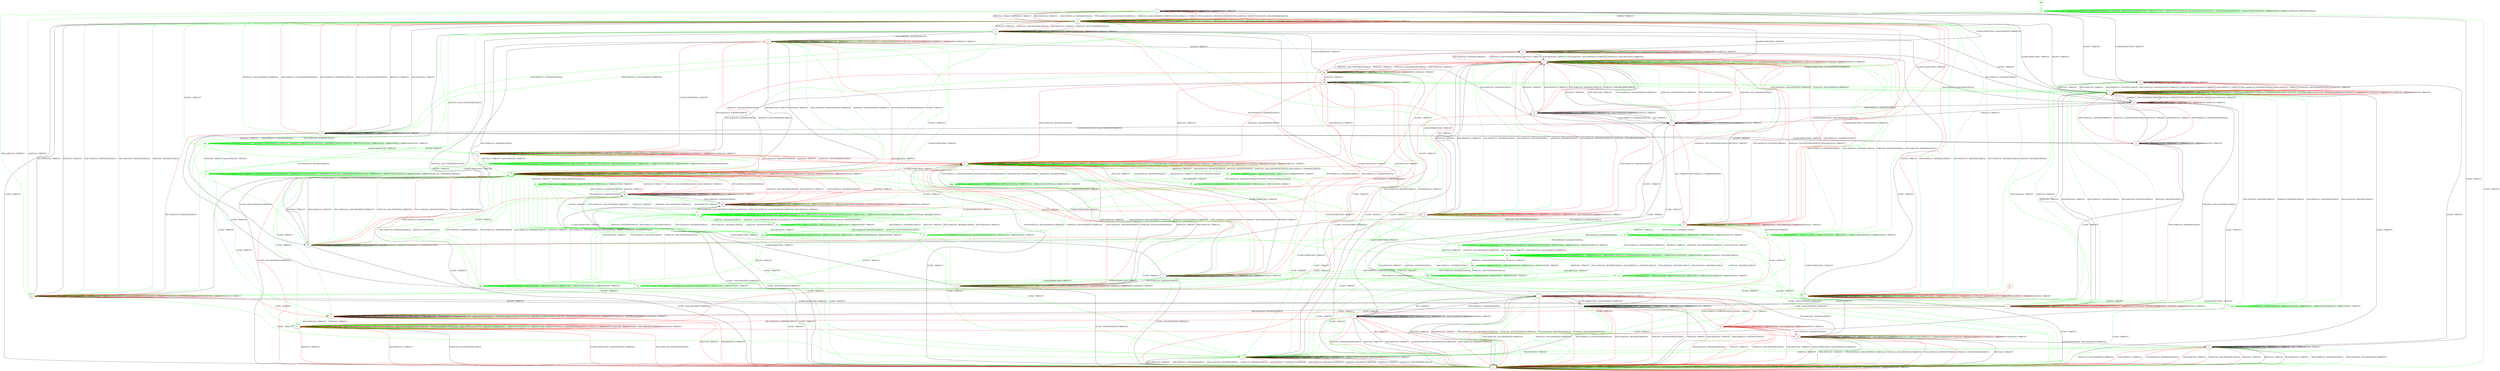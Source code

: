 digraph "" {
	graph ["Incoming time"=0.3967437744140625,
		"Outgoing time"=0.5128757953643799,
		Output="{'States': 62, 'Transitions': 941, 'Filename': '../results/tcp_preset_50_rerun/TCP_Windows8_Server-TCP_FreeBSD_Server-3.dot'}",
		Reference="{'States': 39, 'Transitions': 495, 'Filename': '../subjects/tcp/TCP_Windows8_Server.dot'}",
		Solver=yices,
		Updated="{'States': 56, 'Transitions': 716, 'Filename': '../subjects/tcp/TCP_FreeBSD_Server.dot'}",
		"f-measure"=0.47980613893376406,
		precision=0.3997308209959623,
		recall=0.6
	];
	a -> a	[key=0,
		label="CLOSECONNECTION / TIMEOUT"];
	a -> a	[key=1,
		label="LISTEN / TIMEOUT"];
	a -> a	[key=2,
		label="RCV / TIMEOUT"];
	a -> a	[key=3,
		label="SEND / TIMEOUT"];
	a -> d	[key=0,
		label="RST(V,V,0) / TIMEOUT"];
	a -> d	[key=1,
		label="ACK+RST(V,V,0) / TIMEOUT"];
	a -> d	[key=2,
		color=green,
		label="ACK+PSH(V,V,1) / RST(NEXT,ZERO,0)"];
	a -> d	[key=3,
		color=green,
		label="SYN+ACK(V,V,0) / ACK+RST(NEXT,CURRENT,0)"];
	a -> d	[key=4,
		color=green,
		label="SYN(V,V,0) / ACK+RST(NEXT,CURRENT,0)"];
	a -> d	[key=5,
		color=red,
		label="ACK+PSH(V,V,1) / TIMEOUT"];
	a -> d	[key=6,
		color=red,
		label="SYN+ACK(V,V,0) / RST(NEXT,FRESH,0)"];
	a -> d	[key=7,
		color=red,
		label="FIN+ACK(V,V,0) / TIMEOUT"];
	a -> d	[key=8,
		color=red,
		label="SYN(V,V,0) / ACK+RST(ZERO,NEXT,0)"];
	a -> d	[key=9,
		color=red,
		label="ACK(V,V,0) / TIMEOUT"];
	a -> g	[key=0,
		label="ACCEPT / TIMEOUT"];
	a -> h	[key=0,
		label="CLOSE / TIMEOUT"];
	a -> ee	[key=0,
		color=green,
		label="FIN+ACK(V,V,0) / TIMEOUT"];
	a -> ee	[key=1,
		color=green,
		label="ACK(V,V,0) / TIMEOUT"];
	b -> a	[key=0,
		label="CLOSECONNECTION / ACK+FIN(NEXT,CURRENT,0)"];
	b -> b	[key=0,
		label="ACCEPT / TIMEOUT"];
	b -> b	[key=1,
		label="LISTEN / TIMEOUT"];
	b -> b	[key=2,
		label="RCV / TIMEOUT"];
	b -> b	[key=3,
		label="SEND / ACK+PSH(NEXT,CURRENT,1)"];
	b -> b	[key=4,
		label="ACK(V,V,0) / TIMEOUT"];
	b -> b	[key=5,
		color=green,
		label="ACK+PSH(V,V,1) / ACK(NEXT,NEXT,0)"];
	b -> b	[key=6,
		color=green,
		label="FIN+ACK(V,V,0) / ACK(NEXT,NEXT,0)"];
	b -> b	[key=7,
		color=red,
		label="ACK+PSH(V,V,1) / TIMEOUT"];
	b -> b	[key=8,
		color=red,
		label="FIN+ACK(V,V,0) / TIMEOUT"];
	b -> j	[key=0,
		label="RST(V,V,0) / TIMEOUT"];
	b -> j	[key=1,
		label="ACK+RST(V,V,0) / TIMEOUT"];
	b -> j	[key=2,
		color=green,
		label="SYN+ACK(V,V,0) / ACK+RST(NEXT,CURRENT,0)"];
	b -> j	[key=3,
		color=green,
		label="SYN(V,V,0) / ACK+RST(NEXT,CURRENT,0)"];
	b -> j	[key=4,
		color=red,
		label="SYN+ACK(V,V,0) / RST(NEXT,FRESH,0)"];
	b -> j	[key=5,
		color=red,
		label="SYN(V,V,0) / ACK+RST(ZERO,NEXT,0)"];
	b -> q	[key=0,
		label="CLOSE / TIMEOUT"];
	c -> c	[key=0,
		label="ACK+PSH(V,V,1) / ACK(NEXT,NEXT,0)"];
	c -> c	[key=1,
		label="ACCEPT / TIMEOUT"];
	c -> c	[key=2,
		label="LISTEN / TIMEOUT"];
	c -> c	[key=3,
		label="CLOSE / TIMEOUT"];
	c -> c	[key=4,
		label="SEND / ACK+PSH(NEXT,CURRENT,1)"];
	c -> c	[key=5,
		label="ACK(V,V,0) / TIMEOUT"];
	c -> i	[key=0,
		label="RCV / TIMEOUT"];
	c -> n	[key=0,
		color=red,
		label="FIN+ACK(V,V,0) / ACK(NEXT,NEXT,0)"];
	c -> r	[key=0,
		label="RST(V,V,0) / TIMEOUT"];
	c -> r	[key=1,
		label="ACK+RST(V,V,0) / TIMEOUT"];
	c -> r	[key=2,
		color=red,
		label="CLOSECONNECTION / ACK+RST(NEXT,CURRENT,0)"];
	c -> r	[key=3,
		color=red,
		label="SYN+ACK(V,V,0) / RST(NEXT,FRESH,0)"];
	c -> r	[key=4,
		color=red,
		label="SYN(V,V,0) / ACK+RST(ZERO,NEXT,0)"];
	d -> d	[key=0,
		label="CLOSECONNECTION / TIMEOUT"];
	d -> d	[key=1,
		label="RST(V,V,0) / TIMEOUT"];
	d -> d	[key=2,
		label="LISTEN / TIMEOUT"];
	d -> d	[key=3,
		label="RCV / TIMEOUT"];
	d -> d	[key=4,
		label="ACK+RST(V,V,0) / TIMEOUT"];
	d -> d	[key=5,
		label="SEND / TIMEOUT"];
	d -> d	[key=6,
		color=green,
		label="ACK+PSH(V,V,1) / RST(ZERO,ZERO,0)"];
	d -> d	[key=7,
		color=green,
		label="SYN+ACK(V,V,0) / RST(ZERO,ZERO,0)"];
	d -> d	[key=8,
		color=green,
		label="FIN+ACK(V,V,0) / RST(ZERO,ZERO,0)"];
	d -> d	[key=9,
		color=green,
		label="ACK(V,V,0) / RST(ZERO,ZERO,0)"];
	d -> d	[key=10,
		color=red,
		label="ACK+PSH(V,V,1) / TIMEOUT"];
	d -> d	[key=11,
		color=red,
		label="SYN+ACK(V,V,0) / TIMEOUT"];
	d -> d	[key=12,
		color=red,
		label="FIN+ACK(V,V,0) / TIMEOUT"];
	d -> d	[key=13,
		color=red,
		label="ACK(V,V,0) / TIMEOUT"];
	d -> o	[key=0,
		label="SYN(V,V,0) / ACK+SYN(FRESH,NEXT,0)"];
	d -> r	[key=0,
		label="CLOSE / TIMEOUT"];
	d -> y	[key=0,
		label="ACCEPT / TIMEOUT"];
	e -> e	[key=0,
		label="ACCEPT / TIMEOUT"];
	e -> e	[key=1,
		label="LISTEN / TIMEOUT"];
	e -> e	[key=2,
		label="RCV / TIMEOUT"];
	e -> e	[key=3,
		label="SEND / TIMEOUT"];
	e -> e	[key=4,
		color=green,
		label="SYN+ACK(V,V,0) / RST(NEXT,ZERO,0)"];
	e -> e	[key=5,
		color=red,
		label="ACK+PSH(V,V,1) / TIMEOUT"];
	e -> e	[key=6,
		color=red,
		label="SYN+ACK(V,V,0) / RST(NEXT,FRESH,0)"];
	e -> e	[key=7,
		color=red,
		label="FIN+ACK(V,V,0) / TIMEOUT"];
	e -> e	[key=8,
		color=red,
		label="ACK(V,V,0) / TIMEOUT"];
	e -> l	[key=0,
		color=green,
		label="CLOSE / TIMEOUT"];
	e -> v	[key=0,
		color=red,
		label="CLOSE / TIMEOUT"];
	e -> y	[key=0,
		label="RST(V,V,0) / TIMEOUT"];
	e -> y	[key=1,
		label="ACK+RST(V,V,0) / TIMEOUT"];
	e -> y	[key=2,
		color=green,
		label="ACK+PSH(V,V,1) / RST(NEXT,ZERO,0)"];
	e -> y	[key=3,
		color=green,
		label="FIN+ACK(V,V,0) / RST(NEXT,ZERO,0)"];
	e -> y	[key=4,
		color=green,
		label="ACK(V,V,0) / RST(NEXT,ZERO,0)"];
	e -> aa	[key=0,
		label="SYN(V,V,0) / ACK+SYN(FRESH,NEXT,0)"];
	e -> ee	[key=0,
		label="CLOSECONNECTION / TIMEOUT"];
	f -> b	[key=0,
		color=red,
		label="FIN+ACK(V,V,0) / ACK(NEXT,NEXT,0)"];
	f -> d	[key=0,
		color=red,
		label="CLOSECONNECTION / ACK+RST(NEXT,CURRENT,0)"];
	f -> f	[key=0,
		label="ACCEPT / TIMEOUT"];
	f -> f	[key=1,
		label="LISTEN / TIMEOUT"];
	f -> f	[key=2,
		label="RCV / TIMEOUT"];
	f -> f	[key=3,
		color=green,
		label="SYN(V,V,0) / TIMEOUT"];
	f -> f	[key=4,
		color=green,
		label="SEND / TIMEOUT"];
	f -> f	[key=5,
		color=red,
		label="SEND / ACK+PSH(NEXT,CURRENT,1)"];
	f -> f	[key=6,
		color=red,
		label="ACK(V,V,0) / TIMEOUT"];
	f -> i	[key=0,
		color=red,
		label="CLOSE / TIMEOUT"];
	f -> j	[key=0,
		label="RST(V,V,0) / TIMEOUT"];
	f -> j	[key=1,
		color=red,
		label="SYN+ACK(V,V,0) / RST(NEXT,FRESH,0)"];
	f -> j	[key=2,
		color=red,
		label="SYN(V,V,0) / ACK+RST(ZERO,NEXT,0)"];
	f -> j	[key=3,
		color=red,
		label="ACK+RST(V,V,0) / TIMEOUT"];
	f -> l	[key=0,
		color=green,
		label="CLOSE / TIMEOUT"];
	f -> m	[key=0,
		color=green,
		label="SYN+ACK(V,V,0) / RST(NEXT,ZERO,0)"];
	f -> o	[key=0,
		color=green,
		label="CLOSECONNECTION / TIMEOUT"];
	f -> s	[key=0,
		color=red,
		label="ACK+PSH(V,V,1) / ACK(NEXT,NEXT,0)"];
	ss	[color=green];
	f -> ss	[key=0,
		color=green,
		label="FIN+ACK(V,V,0) / ACK(NEXT,NEXT,0)"];
	tt	[color=green];
	f -> tt	[key=0,
		color=green,
		label="ACK+PSH(V,V,1) / ACK(NEXT,NEXT,0)"];
	f -> tt	[key=1,
		color=green,
		label="ACK(V,V,0) / TIMEOUT"];
	uu	[color=green];
	f -> uu	[key=0,
		color=green,
		label="ACK+RST(V,V,0) / TIMEOUT"];
	g -> a	[key=0,
		label="CLOSECONNECTION / TIMEOUT"];
	g -> e	[key=0,
		color=green,
		label="FIN+ACK(V,V,0) / TIMEOUT"];
	g -> e	[key=1,
		color=green,
		label="ACK(V,V,0) / TIMEOUT"];
	g -> g	[key=0,
		label="ACCEPT / TIMEOUT"];
	g -> g	[key=1,
		label="LISTEN / TIMEOUT"];
	g -> g	[key=2,
		label="RCV / TIMEOUT"];
	g -> g	[key=3,
		label="SEND / TIMEOUT"];
	g -> h	[key=0,
		label="CLOSE / TIMEOUT"];
	g -> y	[key=0,
		label="RST(V,V,0) / TIMEOUT"];
	g -> y	[key=1,
		label="ACK+RST(V,V,0) / TIMEOUT"];
	g -> y	[key=2,
		color=green,
		label="ACK+PSH(V,V,1) / RST(NEXT,ZERO,0)"];
	g -> y	[key=3,
		color=green,
		label="SYN+ACK(V,V,0) / ACK+RST(NEXT,CURRENT,0)"];
	g -> y	[key=4,
		color=green,
		label="SYN(V,V,0) / ACK+RST(NEXT,CURRENT,0)"];
	g -> y	[key=5,
		color=red,
		label="ACK+PSH(V,V,1) / TIMEOUT"];
	g -> y	[key=6,
		color=red,
		label="SYN+ACK(V,V,0) / RST(NEXT,FRESH,0)"];
	g -> y	[key=7,
		color=red,
		label="FIN+ACK(V,V,0) / TIMEOUT"];
	g -> y	[key=8,
		color=red,
		label="SYN(V,V,0) / ACK+RST(ZERO,NEXT,0)"];
	g -> y	[key=9,
		color=red,
		label="ACK(V,V,0) / TIMEOUT"];
	h -> h	[key=0,
		label="CLOSECONNECTION / TIMEOUT"];
	h -> h	[key=1,
		label="ACCEPT / TIMEOUT"];
	h -> h	[key=2,
		label="LISTEN / TIMEOUT"];
	h -> h	[key=3,
		label="RCV / TIMEOUT"];
	h -> h	[key=4,
		label="CLOSE / TIMEOUT"];
	h -> h	[key=5,
		label="SEND / TIMEOUT"];
	h -> l	[key=0,
		color=green,
		label="FIN+ACK(V,V,0) / TIMEOUT"];
	h -> l	[key=1,
		color=green,
		label="ACK(V,V,0) / TIMEOUT"];
	h -> r	[key=0,
		label="RST(V,V,0) / TIMEOUT"];
	h -> r	[key=1,
		label="ACK+RST(V,V,0) / TIMEOUT"];
	h -> r	[key=2,
		color=green,
		label="ACK+PSH(V,V,1) / RST(NEXT,ZERO,0)"];
	h -> r	[key=3,
		color=green,
		label="SYN+ACK(V,V,0) / ACK+RST(NEXT,CURRENT,0)"];
	h -> r	[key=4,
		color=green,
		label="SYN(V,V,0) / ACK+RST(NEXT,CURRENT,0)"];
	h -> r	[key=5,
		color=red,
		label="ACK+PSH(V,V,1) / TIMEOUT"];
	h -> r	[key=6,
		color=red,
		label="SYN+ACK(V,V,0) / RST(NEXT,FRESH,0)"];
	h -> r	[key=7,
		color=red,
		label="FIN+ACK(V,V,0) / TIMEOUT"];
	h -> r	[key=8,
		color=red,
		label="SYN(V,V,0) / ACK+RST(ZERO,NEXT,0)"];
	h -> r	[key=9,
		color=red,
		label="ACK(V,V,0) / TIMEOUT"];
	i -> c	[key=0,
		label="ACK+PSH(V,V,1) / ACK(NEXT,NEXT,0)"];
	i -> i	[key=0,
		label="ACCEPT / TIMEOUT"];
	i -> i	[key=1,
		label="LISTEN / TIMEOUT"];
	i -> i	[key=2,
		label="CLOSE / TIMEOUT"];
	i -> i	[key=3,
		label="SEND / ACK+PSH(NEXT,CURRENT,1)"];
	i -> i	[key=4,
		label="ACK(V,V,0) / TIMEOUT"];
	i -> q	[key=0,
		label="FIN+ACK(V,V,0) / ACK(NEXT,NEXT,0)"];
	i -> r	[key=0,
		label="RST(V,V,0) / TIMEOUT"];
	i -> r	[key=1,
		label="ACK+RST(V,V,0) / TIMEOUT"];
	i -> r	[key=2,
		color=green,
		label="SYN+ACK(V,V,0) / ACK+RST(NEXT,CURRENT,0)"];
	i -> r	[key=3,
		color=green,
		label="SYN(V,V,0) / ACK+RST(NEXT,CURRENT,0)"];
	i -> r	[key=4,
		color=red,
		label="SYN+ACK(V,V,0) / RST(NEXT,FRESH,0)"];
	i -> r	[key=5,
		color=red,
		label="SYN(V,V,0) / ACK+RST(ZERO,NEXT,0)"];
	i -> ii	[key=0,
		label="CLOSECONNECTION / ACK+FIN(NEXT,CURRENT,0)"];
	iii	[color=red];
	i -> iii	[key=0,
		color=red,
		label="RCV / TIMEOUT"];
	j -> d	[key=0,
		label="CLOSECONNECTION / TIMEOUT"];
	j -> f	[key=0,
		color=green,
		label="SYN(V,V,0) / ACK+SYN(FRESH,NEXT,0)"];
	j -> j	[key=0,
		label="RST(V,V,0) / TIMEOUT"];
	j -> j	[key=1,
		label="ACCEPT / TIMEOUT"];
	j -> j	[key=2,
		label="LISTEN / TIMEOUT"];
	j -> j	[key=3,
		label="RCV / TIMEOUT"];
	j -> j	[key=4,
		label="ACK+RST(V,V,0) / TIMEOUT"];
	j -> j	[key=5,
		label="SEND / TIMEOUT"];
	j -> j	[key=6,
		color=green,
		label="ACK+PSH(V,V,1) / RST(ZERO,ZERO,0)"];
	j -> j	[key=7,
		color=green,
		label="SYN+ACK(V,V,0) / RST(ZERO,ZERO,0)"];
	j -> j	[key=8,
		color=green,
		label="FIN+ACK(V,V,0) / RST(ZERO,ZERO,0)"];
	j -> j	[key=9,
		color=green,
		label="ACK(V,V,0) / RST(ZERO,ZERO,0)"];
	j -> j	[key=10,
		color=red,
		label="ACK+PSH(V,V,1) / TIMEOUT"];
	j -> j	[key=11,
		color=red,
		label="SYN+ACK(V,V,0) / TIMEOUT"];
	j -> j	[key=12,
		color=red,
		label="FIN+ACK(V,V,0) / TIMEOUT"];
	j -> j	[key=13,
		color=red,
		label="ACK(V,V,0) / TIMEOUT"];
	j -> r	[key=0,
		label="CLOSE / TIMEOUT"];
	j -> gg	[key=0,
		color=red,
		label="SYN(V,V,0) / ACK+SYN(FRESH,NEXT,0)"];
	k -> d	[key=0,
		label="RST(V,V,0) / TIMEOUT"];
	k -> d	[key=1,
		label="ACK+RST(V,V,0) / TIMEOUT"];
	k -> d	[key=2,
		color=green,
		label="ACK+PSH(V,V,1) / RST(NEXT,ZERO,0)"];
	k -> d	[key=3,
		color=green,
		label="SYN+ACK(V,V,0) / ACK+RST(NEXT,CURRENT,0)"];
	k -> d	[key=4,
		color=green,
		label="SYN(V,V,0) / ACK+RST(NEXT,CURRENT,0)"];
	k -> d	[key=5,
		color=red,
		label="ACK+PSH(V,V,1) / ACK+RST(NEXT,NEXT,0)"];
	k -> d	[key=6,
		color=red,
		label="SYN+ACK(V,V,0) / RST(NEXT,FRESH,0)"];
	k -> d	[key=7,
		color=red,
		label="SYN(V,V,0) / ACK+RST(ZERO,NEXT,0)"];
	k -> k	[key=0,
		label="CLOSECONNECTION / TIMEOUT"];
	k -> k	[key=1,
		label="LISTEN / TIMEOUT"];
	k -> k	[key=2,
		label="RCV / TIMEOUT"];
	k -> k	[key=3,
		label="SEND / TIMEOUT"];
	k -> k	[key=4,
		label="ACK(V,V,0) / TIMEOUT"];
	k -> x	[key=0,
		label="ACCEPT / TIMEOUT"];
	k -> ee	[key=0,
		color=red,
		label="FIN+ACK(V,V,0) / ACK(NEXT,NEXT,0)"];
	k -> ii	[key=0,
		label="CLOSE / TIMEOUT"];
	qq	[color=green];
	k -> qq	[key=0,
		color=green,
		label="FIN+ACK(V,V,0) / ACK(NEXT,NEXT,0)"];
	l -> l	[key=0,
		label="CLOSECONNECTION / TIMEOUT"];
	l -> l	[key=1,
		label="ACCEPT / TIMEOUT"];
	l -> l	[key=2,
		label="LISTEN / TIMEOUT"];
	l -> l	[key=3,
		label="RCV / TIMEOUT"];
	l -> l	[key=4,
		label="CLOSE / TIMEOUT"];
	l -> l	[key=5,
		label="SEND / TIMEOUT"];
	l -> l	[key=6,
		color=green,
		label="SYN+ACK(V,V,0) / RST(NEXT,ZERO,0)"];
	l -> l	[key=7,
		color=red,
		label="SYN+ACK(V,V,0) / TIMEOUT"];
	l -> r	[key=0,
		label="RST(V,V,0) / TIMEOUT"];
	l -> r	[key=1,
		label="SYN(V,V,0) / ACK+RST(ZERO,NEXT,0)"];
	l -> r	[key=2,
		label="ACK+RST(V,V,0) / TIMEOUT"];
	l -> r	[key=3,
		color=green,
		label="ACK+PSH(V,V,1) / RST(NEXT,ZERO,0)"];
	l -> r	[key=4,
		color=green,
		label="FIN+ACK(V,V,0) / RST(NEXT,ZERO,0)"];
	l -> r	[key=5,
		color=green,
		label="ACK(V,V,0) / RST(NEXT,ZERO,0)"];
	l -> r	[key=6,
		color=red,
		label="ACK+PSH(V,V,1) / RST(NEXT,CURRENT,0)"];
	l -> r	[key=7,
		color=red,
		label="FIN+ACK(V,V,0) / RST(NEXT,CURRENT,0)"];
	l -> r	[key=8,
		color=red,
		label="ACK(V,V,0) / RST(NEXT,CURRENT,0)"];
	m -> b	[key=0,
		color=red,
		label="RCV / TIMEOUT"];
	m -> d	[key=0,
		color=red,
		label="CLOSECONNECTION / ACK+RST(NEXT,CURRENT,0)"];
	m -> f	[key=0,
		color=green,
		label="SYN(V,V,0) / ACK+SYN(FRESH,NEXT,0)"];
	m -> j	[key=0,
		label="RST(V,V,0) / TIMEOUT"];
	m -> j	[key=1,
		label="ACK+RST(V,V,0) / TIMEOUT"];
	m -> j	[key=2,
		color=green,
		label="ACK+PSH(V,V,1) / RST(NEXT,ZERO,0)"];
	m -> j	[key=3,
		color=green,
		label="FIN+ACK(V,V,0) / RST(NEXT,ZERO,0)"];
	m -> j	[key=4,
		color=green,
		label="ACK(V,V,0) / RST(NEXT,ZERO,0)"];
	m -> j	[key=5,
		color=red,
		label="SYN+ACK(V,V,0) / RST(NEXT,FRESH,0)"];
	m -> j	[key=6,
		color=red,
		label="SYN(V,V,0) / ACK+RST(ZERO,NEXT,0)"];
	m -> l	[key=0,
		color=green,
		label="CLOSE / TIMEOUT"];
	m -> m	[key=0,
		label="ACCEPT / TIMEOUT"];
	m -> m	[key=1,
		label="LISTEN / TIMEOUT"];
	m -> m	[key=2,
		color=green,
		label="SYN+ACK(V,V,0) / RST(NEXT,ZERO,0)"];
	m -> m	[key=3,
		color=green,
		label="RCV / TIMEOUT"];
	m -> m	[key=4,
		color=green,
		label="SEND / TIMEOUT"];
	m -> m	[key=5,
		color=red,
		label="ACK+PSH(V,V,1) / TIMEOUT"];
	m -> m	[key=6,
		color=red,
		label="FIN+ACK(V,V,0) / TIMEOUT"];
	m -> m	[key=7,
		color=red,
		label="SEND / ACK+PSH(NEXT,CURRENT,1)"];
	m -> m	[key=8,
		color=red,
		label="ACK(V,V,0) / TIMEOUT"];
	m -> n	[key=0,
		color=red,
		label="CLOSE / TIMEOUT"];
	m -> ee	[key=0,
		color=green,
		label="CLOSECONNECTION / TIMEOUT"];
	n -> n	[key=0,
		label="ACCEPT / TIMEOUT"];
	n -> n	[key=1,
		label="LISTEN / TIMEOUT"];
	n -> n	[key=2,
		label="CLOSE / TIMEOUT"];
	n -> n	[key=3,
		color=green,
		label="CLOSECONNECTION / TIMEOUT"];
	n -> n	[key=4,
		color=green,
		label="ACK+PSH(V,V,1) / ACK(FRESH,FRESH,0)"];
	n -> n	[key=5,
		color=green,
		label="SYN+ACK(V,V,0) / ACK(FRESH,FRESH,0)"];
	n -> n	[key=6,
		color=green,
		label="RST(V,V,0) / TIMEOUT"];
	n -> n	[key=7,
		color=green,
		label="FIN+ACK(V,V,0) / ACK(FRESH,FRESH,0)"];
	n -> n	[key=8,
		color=green,
		label="RCV / TIMEOUT"];
	n -> n	[key=9,
		color=green,
		label="ACK+RST(V,V,0) / TIMEOUT"];
	n -> n	[key=10,
		color=green,
		label="SEND / TIMEOUT"];
	n -> n	[key=11,
		color=green,
		label="ACK(V,V,0) / ACK(FRESH,FRESH,0)"];
	n -> n	[key=12,
		color=red,
		label="ACK+PSH(V,V,1) / TIMEOUT"];
	n -> n	[key=13,
		color=red,
		label="FIN+ACK(V,V,0) / TIMEOUT"];
	n -> n	[key=14,
		color=red,
		label="SEND / ACK+PSH(NEXT,CURRENT,1)"];
	n -> n	[key=15,
		color=red,
		label="ACK(V,V,0) / TIMEOUT"];
	n -> q	[key=0,
		color=red,
		label="RCV / TIMEOUT"];
	n -> r	[key=0,
		label="SYN(V,V,0) / ACK+RST(ZERO,NEXT,0)"];
	n -> r	[key=1,
		color=red,
		label="CLOSECONNECTION / ACK+RST(NEXT,CURRENT,0)"];
	n -> r	[key=2,
		color=red,
		label="SYN+ACK(V,V,0) / RST(NEXT,FRESH,0)"];
	n -> r	[key=3,
		color=red,
		label="RST(V,V,0) / TIMEOUT"];
	n -> r	[key=4,
		color=red,
		label="ACK+RST(V,V,0) / TIMEOUT"];
	o -> d	[key=0,
		label="RST(V,V,0) / TIMEOUT"];
	o -> d	[key=1,
		color=red,
		label="SYN(V,V,0) / ACK+RST(ZERO,NEXT,0)"];
	o -> d	[key=2,
		color=red,
		label="ACK+RST(V,V,0) / TIMEOUT"];
	o -> l	[key=0,
		label="CLOSE / TIMEOUT"];
	o -> o	[key=0,
		label="CLOSECONNECTION / TIMEOUT"];
	o -> o	[key=1,
		label="LISTEN / TIMEOUT"];
	o -> o	[key=2,
		label="RCV / TIMEOUT"];
	o -> o	[key=3,
		label="SEND / TIMEOUT"];
	o -> o	[key=4,
		color=green,
		label="SYN(V,V,0) / TIMEOUT"];
	o -> o	[key=5,
		color=red,
		label="SYN+ACK(V,V,0) / TIMEOUT"];
	o -> z	[key=0,
		color=green,
		label="ACK+RST(V,V,0) / TIMEOUT"];
	o -> aa	[key=0,
		label="ACCEPT / TIMEOUT"];
	o -> bb	[key=0,
		color=red,
		label="ACK+PSH(V,V,1) / ACK(NEXT,NEXT,0)"];
	o -> ee	[key=0,
		color=green,
		label="SYN+ACK(V,V,0) / RST(NEXT,ZERO,0)"];
	o -> hh	[key=0,
		label="ACK(V,V,0) / TIMEOUT"];
	o -> hh	[key=1,
		color=green,
		label="ACK+PSH(V,V,1) / ACK(NEXT,NEXT,0)"];
	o -> jj	[key=0,
		label="FIN+ACK(V,V,0) / ACK(NEXT,NEXT,0)"];
	p -> c	[key=0,
		label="CLOSE / TIMEOUT"];
	p -> d	[key=0,
		color=red,
		label="CLOSECONNECTION / ACK+RST(NEXT,CURRENT,0)"];
	p -> j	[key=0,
		label="RST(V,V,0) / TIMEOUT"];
	p -> j	[key=1,
		label="ACK+RST(V,V,0) / TIMEOUT"];
	p -> j	[key=2,
		color=red,
		label="SYN+ACK(V,V,0) / RST(NEXT,FRESH,0)"];
	p -> j	[key=3,
		color=red,
		label="SYN(V,V,0) / ACK+RST(ZERO,NEXT,0)"];
	p -> m	[key=0,
		color=red,
		label="FIN+ACK(V,V,0) / ACK(NEXT,NEXT,0)"];
	p -> p	[key=0,
		label="ACK+PSH(V,V,1) / ACK(NEXT,NEXT,0)"];
	p -> p	[key=1,
		label="ACCEPT / TIMEOUT"];
	p -> p	[key=2,
		label="LISTEN / TIMEOUT"];
	p -> p	[key=3,
		label="SEND / ACK+PSH(NEXT,CURRENT,1)"];
	p -> p	[key=4,
		label="ACK(V,V,0) / TIMEOUT"];
	p -> s	[key=0,
		label="RCV / TIMEOUT"];
	q -> h	[key=0,
		label="CLOSECONNECTION / ACK+FIN(NEXT,CURRENT,0)"];
	q -> q	[key=0,
		label="ACCEPT / TIMEOUT"];
	q -> q	[key=1,
		label="LISTEN / TIMEOUT"];
	q -> q	[key=2,
		label="RCV / TIMEOUT"];
	q -> q	[key=3,
		label="CLOSE / TIMEOUT"];
	q -> q	[key=4,
		label="SEND / ACK+PSH(NEXT,CURRENT,1)"];
	q -> q	[key=5,
		label="ACK(V,V,0) / TIMEOUT"];
	q -> q	[key=6,
		color=green,
		label="ACK+PSH(V,V,1) / ACK(NEXT,NEXT,0)"];
	q -> q	[key=7,
		color=green,
		label="FIN+ACK(V,V,0) / ACK(NEXT,NEXT,0)"];
	q -> q	[key=8,
		color=red,
		label="ACK+PSH(V,V,1) / TIMEOUT"];
	q -> q	[key=9,
		color=red,
		label="FIN+ACK(V,V,0) / TIMEOUT"];
	q -> r	[key=0,
		label="RST(V,V,0) / TIMEOUT"];
	q -> r	[key=1,
		label="ACK+RST(V,V,0) / TIMEOUT"];
	q -> r	[key=2,
		color=green,
		label="SYN+ACK(V,V,0) / ACK+RST(NEXT,CURRENT,0)"];
	q -> r	[key=3,
		color=green,
		label="SYN(V,V,0) / ACK+RST(NEXT,CURRENT,0)"];
	q -> r	[key=4,
		color=red,
		label="SYN+ACK(V,V,0) / RST(NEXT,FRESH,0)"];
	q -> r	[key=5,
		color=red,
		label="SYN(V,V,0) / ACK+RST(ZERO,NEXT,0)"];
	r -> r	[key=0,
		label="CLOSECONNECTION / TIMEOUT"];
	r -> r	[key=1,
		label="RST(V,V,0) / TIMEOUT"];
	r -> r	[key=2,
		label="ACCEPT / TIMEOUT"];
	r -> r	[key=3,
		label="LISTEN / TIMEOUT"];
	r -> r	[key=4,
		label="RCV / TIMEOUT"];
	r -> r	[key=5,
		label="ACK+RST(V,V,0) / TIMEOUT"];
	r -> r	[key=6,
		label="CLOSE / TIMEOUT"];
	r -> r	[key=7,
		label="SEND / TIMEOUT"];
	r -> r	[key=8,
		color=green,
		label="ACK+PSH(V,V,1) / RST(ZERO,ZERO,0)"];
	r -> r	[key=9,
		color=green,
		label="SYN+ACK(V,V,0) / RST(ZERO,ZERO,0)"];
	r -> r	[key=10,
		color=green,
		label="FIN+ACK(V,V,0) / RST(ZERO,ZERO,0)"];
	r -> r	[key=11,
		color=green,
		label="SYN(V,V,0) / ACK+RST(ZERO,NEXT,0)"];
	r -> r	[key=12,
		color=green,
		label="ACK(V,V,0) / RST(ZERO,ZERO,0)"];
	r -> r	[key=13,
		color=red,
		label="ACK+PSH(V,V,1) / TIMEOUT"];
	r -> r	[key=14,
		color=red,
		label="SYN+ACK(V,V,0) / TIMEOUT"];
	r -> r	[key=15,
		color=red,
		label="FIN+ACK(V,V,0) / TIMEOUT"];
	r -> r	[key=16,
		color=red,
		label="SYN(V,V,0) / TIMEOUT"];
	r -> r	[key=17,
		color=red,
		label="ACK(V,V,0) / TIMEOUT"];
	s -> b	[key=0,
		label="FIN+ACK(V,V,0) / ACK(NEXT,NEXT,0)"];
	s -> f	[key=0,
		color=red,
		label="RCV / TIMEOUT"];
	s -> i	[key=0,
		label="CLOSE / TIMEOUT"];
	s -> j	[key=0,
		label="RST(V,V,0) / TIMEOUT"];
	s -> j	[key=1,
		label="ACK+RST(V,V,0) / TIMEOUT"];
	s -> j	[key=2,
		color=green,
		label="SYN+ACK(V,V,0) / ACK+RST(NEXT,CURRENT,0)"];
	s -> j	[key=3,
		color=green,
		label="SYN(V,V,0) / ACK+RST(NEXT,CURRENT,0)"];
	s -> j	[key=4,
		color=red,
		label="SYN+ACK(V,V,0) / RST(NEXT,FRESH,0)"];
	s -> j	[key=5,
		color=red,
		label="SYN(V,V,0) / ACK+RST(ZERO,NEXT,0)"];
	s -> k	[key=0,
		label="CLOSECONNECTION / ACK+FIN(NEXT,CURRENT,0)"];
	s -> p	[key=0,
		label="ACK+PSH(V,V,1) / ACK(NEXT,NEXT,0)"];
	s -> s	[key=0,
		label="ACCEPT / TIMEOUT"];
	s -> s	[key=1,
		label="LISTEN / TIMEOUT"];
	s -> s	[key=2,
		label="SEND / ACK+PSH(NEXT,CURRENT,1)"];
	s -> s	[key=3,
		label="ACK(V,V,0) / TIMEOUT"];
	t -> r	[key=0,
		label="CLOSE / ACK+RST(NEXT,CURRENT,0)"];
	t -> t	[key=0,
		label="ACK+PSH(V,V,1) / ACK(NEXT,NEXT,0)"];
	t -> t	[key=1,
		label="ACCEPT / TIMEOUT"];
	t -> t	[key=2,
		label="LISTEN / TIMEOUT"];
	t -> t	[key=3,
		label="RCV / TIMEOUT"];
	t -> t	[key=4,
		label="SEND / TIMEOUT"];
	t -> t	[key=5,
		label="ACK(V,V,0) / TIMEOUT"];
	t -> u	[key=0,
		label="RST(V,V,0) / TIMEOUT"];
	t -> u	[key=1,
		label="ACK+RST(V,V,0) / TIMEOUT"];
	t -> u	[key=2,
		color=green,
		label="SYN+ACK(V,V,0) / ACK+RST(NEXT,CURRENT,0)"];
	t -> u	[key=3,
		color=green,
		label="SYN(V,V,0) / ACK+RST(NEXT,CURRENT,0)"];
	t -> u	[key=4,
		color=red,
		label="SYN+ACK(V,V,0) / RST(NEXT,FRESH,0)"];
	t -> u	[key=5,
		color=red,
		label="SYN(V,V,0) / ACK+RST(ZERO,NEXT,0)"];
	t -> w	[key=0,
		label="FIN+ACK(V,V,0) / ACK(NEXT,NEXT,0)"];
	t -> bb	[key=0,
		label="CLOSECONNECTION / TIMEOUT"];
	u -> r	[key=0,
		label="CLOSE / TIMEOUT"];
	u -> u	[key=0,
		label="RST(V,V,0) / TIMEOUT"];
	u -> u	[key=1,
		label="ACCEPT / TIMEOUT"];
	u -> u	[key=2,
		label="LISTEN / TIMEOUT"];
	u -> u	[key=3,
		label="RCV / TIMEOUT"];
	u -> u	[key=4,
		label="ACK+RST(V,V,0) / TIMEOUT"];
	u -> u	[key=5,
		label="SEND / TIMEOUT"];
	u -> u	[key=6,
		color=green,
		label="ACK+PSH(V,V,1) / RST(ZERO,ZERO,0)"];
	u -> u	[key=7,
		color=green,
		label="SYN+ACK(V,V,0) / RST(ZERO,ZERO,0)"];
	u -> u	[key=8,
		color=green,
		label="FIN+ACK(V,V,0) / RST(ZERO,ZERO,0)"];
	u -> u	[key=9,
		color=green,
		label="ACK(V,V,0) / RST(ZERO,ZERO,0)"];
	u -> u	[key=10,
		color=red,
		label="ACK+PSH(V,V,1) / TIMEOUT"];
	u -> u	[key=11,
		color=red,
		label="SYN+ACK(V,V,0) / TIMEOUT"];
	u -> u	[key=12,
		color=red,
		label="FIN+ACK(V,V,0) / TIMEOUT"];
	u -> u	[key=13,
		color=red,
		label="SYN(V,V,0) / TIMEOUT"];
	u -> u	[key=14,
		color=red,
		label="ACK(V,V,0) / TIMEOUT"];
	u -> ff	[key=0,
		color=red,
		label="CLOSECONNECTION / TIMEOUT"];
	rr	[color=green];
	u -> rr	[key=0,
		color=green,
		label="CLOSECONNECTION / TIMEOUT"];
	eee	[color=green];
	u -> eee	[key=0,
		color=green,
		label="SYN(V,V,0) / ACK+SYN(FRESH,NEXT,0)"];
	v -> n	[key=0,
		color=green,
		label="RST(V,V,0) / TIMEOUT"];
	v -> n	[key=1,
		color=green,
		label="ACK+RST(V,V,0) / TIMEOUT"];
	v -> r	[key=0,
		color=red,
		label="RST(V,V,0) / TIMEOUT"];
	v -> r	[key=1,
		color=red,
		label="ACK+RST(V,V,0) / TIMEOUT"];
	v -> v	[key=0,
		label="CLOSECONNECTION / TIMEOUT"];
	v -> v	[key=1,
		label="ACCEPT / TIMEOUT"];
	v -> v	[key=2,
		label="LISTEN / TIMEOUT"];
	v -> v	[key=3,
		label="SYN(V,V,0) / TIMEOUT"];
	v -> v	[key=4,
		label="RCV / TIMEOUT"];
	v -> v	[key=5,
		label="CLOSE / TIMEOUT"];
	v -> v	[key=6,
		label="SEND / TIMEOUT"];
	v -> v	[key=7,
		label="ACK(V,V,0) / TIMEOUT"];
	v -> v	[key=8,
		color=green,
		label="ACK+PSH(V,V,1) / ACK(NEXT,CURRENT,0)"];
	v -> v	[key=9,
		color=green,
		label="SYN+ACK(V,V,0) / ACK(NEXT,CURRENT,0)"];
	v -> v	[key=10,
		color=green,
		label="FIN+ACK(V,V,0) / ACK(NEXT,CURRENT,0)"];
	v -> v	[key=11,
		color=red,
		label="ACK+PSH(V,V,1) / TIMEOUT"];
	v -> v	[key=12,
		color=red,
		label="SYN+ACK(V,V,0) / RST(NEXT,FRESH,0)"];
	v -> v	[key=13,
		color=red,
		label="FIN+ACK(V,V,0) / TIMEOUT"];
	w -> r	[key=0,
		label="CLOSE / ACK+RST(NEXT,CURRENT,0)"];
	w -> u	[key=0,
		label="RST(V,V,0) / TIMEOUT"];
	w -> u	[key=1,
		label="ACK+RST(V,V,0) / TIMEOUT"];
	w -> u	[key=2,
		color=green,
		label="SYN+ACK(V,V,0) / ACK+RST(NEXT,CURRENT,0)"];
	w -> u	[key=3,
		color=green,
		label="SYN(V,V,0) / ACK+RST(NEXT,CURRENT,0)"];
	w -> u	[key=4,
		color=red,
		label="SYN+ACK(V,V,0) / RST(NEXT,FRESH,0)"];
	w -> u	[key=5,
		color=red,
		label="SYN(V,V,0) / ACK+RST(ZERO,NEXT,0)"];
	w -> w	[key=0,
		label="ACCEPT / TIMEOUT"];
	w -> w	[key=1,
		label="LISTEN / TIMEOUT"];
	w -> w	[key=2,
		label="RCV / TIMEOUT"];
	w -> w	[key=3,
		label="SEND / TIMEOUT"];
	w -> w	[key=4,
		label="ACK(V,V,0) / TIMEOUT"];
	w -> w	[key=5,
		color=green,
		label="ACK+PSH(V,V,1) / ACK(NEXT,NEXT,0)"];
	w -> w	[key=6,
		color=green,
		label="FIN+ACK(V,V,0) / ACK(NEXT,NEXT,0)"];
	w -> w	[key=7,
		color=red,
		label="ACK+PSH(V,V,1) / TIMEOUT"];
	w -> w	[key=8,
		color=red,
		label="FIN+ACK(V,V,0) / TIMEOUT"];
	w -> dd	[key=0,
		label="CLOSECONNECTION / TIMEOUT"];
	x -> e	[key=0,
		color=red,
		label="FIN+ACK(V,V,0) / ACK(NEXT,NEXT,0)"];
	x -> k	[key=0,
		label="CLOSECONNECTION / TIMEOUT"];
	x -> x	[key=0,
		label="ACCEPT / TIMEOUT"];
	x -> x	[key=1,
		label="LISTEN / TIMEOUT"];
	x -> x	[key=2,
		label="RCV / TIMEOUT"];
	x -> x	[key=3,
		label="SEND / TIMEOUT"];
	x -> x	[key=4,
		label="ACK(V,V,0) / TIMEOUT"];
	x -> y	[key=0,
		label="RST(V,V,0) / TIMEOUT"];
	x -> y	[key=1,
		label="ACK+RST(V,V,0) / TIMEOUT"];
	x -> y	[key=2,
		color=red,
		label="ACK+PSH(V,V,1) / ACK+RST(NEXT,NEXT,0)"];
	x -> y	[key=3,
		color=red,
		label="SYN+ACK(V,V,0) / RST(NEXT,FRESH,0)"];
	x -> y	[key=4,
		color=red,
		label="SYN(V,V,0) / ACK+RST(ZERO,NEXT,0)"];
	x -> ii	[key=0,
		label="CLOSE / TIMEOUT"];
	y -> d	[key=0,
		label="CLOSECONNECTION / TIMEOUT"];
	y -> r	[key=0,
		label="CLOSE / TIMEOUT"];
	y -> y	[key=0,
		label="RST(V,V,0) / TIMEOUT"];
	y -> y	[key=1,
		label="ACCEPT / TIMEOUT"];
	y -> y	[key=2,
		label="LISTEN / TIMEOUT"];
	y -> y	[key=3,
		label="RCV / TIMEOUT"];
	y -> y	[key=4,
		label="ACK+RST(V,V,0) / TIMEOUT"];
	y -> y	[key=5,
		label="SEND / TIMEOUT"];
	y -> y	[key=6,
		color=green,
		label="ACK+PSH(V,V,1) / RST(ZERO,ZERO,0)"];
	y -> y	[key=7,
		color=green,
		label="SYN+ACK(V,V,0) / RST(ZERO,ZERO,0)"];
	y -> y	[key=8,
		color=green,
		label="FIN+ACK(V,V,0) / RST(ZERO,ZERO,0)"];
	y -> y	[key=9,
		color=green,
		label="ACK(V,V,0) / RST(ZERO,ZERO,0)"];
	y -> y	[key=10,
		color=red,
		label="ACK+PSH(V,V,1) / TIMEOUT"];
	y -> y	[key=11,
		color=red,
		label="SYN+ACK(V,V,0) / TIMEOUT"];
	y -> y	[key=12,
		color=red,
		label="FIN+ACK(V,V,0) / TIMEOUT"];
	y -> y	[key=13,
		color=red,
		label="ACK(V,V,0) / TIMEOUT"];
	y -> aa	[key=0,
		label="SYN(V,V,0) / ACK+SYN(FRESH,NEXT,0)"];
	z -> d	[key=0,
		color=green,
		label="ACK+PSH(V,V,1) / RST(ZERO,ZERO,0)"];
	z -> d	[key=1,
		color=green,
		label="SYN+ACK(V,V,0) / RST(ZERO,ZERO,0)"];
	z -> d	[key=2,
		color=green,
		label="FIN+ACK(V,V,0) / RST(ZERO,ZERO,0)"];
	z -> d	[key=3,
		color=green,
		label="ACK(V,V,0) / RST(ZERO,ZERO,0)"];
	z -> d	[key=4,
		color=red,
		label="LISTEN / TIMEOUT"];
	z -> r	[key=0,
		label="CLOSE / TIMEOUT"];
	z -> z	[key=0,
		label="CLOSECONNECTION / TIMEOUT"];
	z -> z	[key=1,
		label="RST(V,V,0) / TIMEOUT"];
	z -> z	[key=2,
		label="SYN(V,V,0) / TIMEOUT"];
	z -> z	[key=3,
		label="RCV / TIMEOUT"];
	z -> z	[key=4,
		label="ACK+RST(V,V,0) / TIMEOUT"];
	z -> z	[key=5,
		label="SEND / TIMEOUT"];
	z -> z	[key=6,
		color=green,
		label="LISTEN / TIMEOUT"];
	z -> z	[key=7,
		color=red,
		label="ACK+PSH(V,V,1) / TIMEOUT"];
	z -> z	[key=8,
		color=red,
		label="SYN+ACK(V,V,0) / TIMEOUT"];
	z -> z	[key=9,
		color=red,
		label="ACCEPT / TIMEOUT"];
	z -> z	[key=10,
		color=red,
		label="FIN+ACK(V,V,0) / TIMEOUT"];
	z -> z	[key=11,
		color=red,
		label="ACK(V,V,0) / TIMEOUT"];
	mm	[color=green];
	z -> mm	[key=0,
		color=green,
		label="ACCEPT / TIMEOUT"];
	aa -> b	[key=0,
		label="FIN+ACK(V,V,0) / ACK(NEXT,NEXT,0)"];
	aa -> l	[key=0,
		label="CLOSE / TIMEOUT"];
	aa -> o	[key=0,
		label="CLOSECONNECTION / TIMEOUT"];
	aa -> p	[key=0,
		label="ACK+PSH(V,V,1) / ACK(NEXT,NEXT,0)"];
	aa -> s	[key=0,
		label="ACK(V,V,0) / TIMEOUT"];
	aa -> y	[key=0,
		label="RST(V,V,0) / TIMEOUT"];
	aa -> y	[key=1,
		color=red,
		label="SYN(V,V,0) / ACK+RST(ZERO,NEXT,0)"];
	aa -> y	[key=2,
		color=red,
		label="ACK+RST(V,V,0) / TIMEOUT"];
	aa -> aa	[key=0,
		label="ACCEPT / TIMEOUT"];
	aa -> aa	[key=1,
		label="LISTEN / TIMEOUT"];
	aa -> aa	[key=2,
		label="RCV / TIMEOUT"];
	aa -> aa	[key=3,
		label="SEND / TIMEOUT"];
	aa -> aa	[key=4,
		color=red,
		label="SYN+ACK(V,V,0) / TIMEOUT"];
	bb -> p	[key=0,
		color=red,
		label="ACCEPT / TIMEOUT"];
	bb -> r	[key=0,
		label="CLOSE / ACK+RST(NEXT,CURRENT,0)"];
	bb -> bb	[key=0,
		label="CLOSECONNECTION / TIMEOUT"];
	bb -> bb	[key=1,
		label="ACK+PSH(V,V,1) / ACK(NEXT,NEXT,0)"];
	bb -> bb	[key=2,
		label="LISTEN / TIMEOUT"];
	bb -> bb	[key=3,
		label="RCV / TIMEOUT"];
	bb -> bb	[key=4,
		label="SEND / TIMEOUT"];
	bb -> bb	[key=5,
		label="ACK(V,V,0) / TIMEOUT"];
	bb -> dd	[key=0,
		label="FIN+ACK(V,V,0) / ACK(NEXT,NEXT,0)"];
	bb -> ff	[key=0,
		color=red,
		label="SYN+ACK(V,V,0) / RST(NEXT,FRESH,0)"];
	bb -> ff	[key=1,
		color=red,
		label="RST(V,V,0) / TIMEOUT"];
	bb -> ff	[key=2,
		color=red,
		label="SYN(V,V,0) / ACK+RST(ZERO,NEXT,0)"];
	bb -> ff	[key=3,
		color=red,
		label="ACK+RST(V,V,0) / TIMEOUT"];
	bb -> hh	[key=0,
		color=green,
		label="ACCEPT / TIMEOUT"];
	bb -> rr	[key=0,
		color=green,
		label="SYN+ACK(V,V,0) / ACK+RST(NEXT,CURRENT,0)"];
	bb -> rr	[key=1,
		color=green,
		label="RST(V,V,0) / TIMEOUT"];
	bb -> rr	[key=2,
		color=green,
		label="SYN(V,V,0) / ACK+RST(NEXT,CURRENT,0)"];
	bb -> rr	[key=3,
		color=green,
		label="ACK+RST(V,V,0) / TIMEOUT"];
	cc -> r	[key=0,
		color=red,
		label="CLOSE / ACK+RST(NEXT,CURRENT,0)"];
	cc -> u	[key=0,
		color=red,
		label="SYN+ACK(V,V,0) / RST(NEXT,FRESH,0)"];
	cc -> u	[key=1,
		color=red,
		label="RST(V,V,0) / TIMEOUT"];
	cc -> u	[key=2,
		color=red,
		label="SYN(V,V,0) / ACK+RST(ZERO,NEXT,0)"];
	cc -> u	[key=3,
		color=red,
		label="ACK+RST(V,V,0) / TIMEOUT"];
	cc -> v	[key=0,
		color=green,
		label="CLOSE / TIMEOUT"];
	cc -> cc	[key=0,
		label="ACCEPT / TIMEOUT"];
	cc -> cc	[key=1,
		label="LISTEN / TIMEOUT"];
	cc -> cc	[key=2,
		label="RCV / TIMEOUT"];
	cc -> cc	[key=3,
		label="SEND / TIMEOUT"];
	cc -> cc	[key=4,
		label="ACK(V,V,0) / TIMEOUT"];
	cc -> cc	[key=5,
		color=green,
		label="ACK+PSH(V,V,1) / ACK(NEXT,CURRENT,0)"];
	cc -> cc	[key=6,
		color=green,
		label="SYN+ACK(V,V,0) / ACK(NEXT,CURRENT,0)"];
	cc -> cc	[key=7,
		color=green,
		label="FIN+ACK(V,V,0) / ACK(NEXT,CURRENT,0)"];
	cc -> cc	[key=8,
		color=green,
		label="SYN(V,V,0) / TIMEOUT"];
	cc -> cc	[key=9,
		color=red,
		label="ACK+PSH(V,V,1) / TIMEOUT"];
	cc -> cc	[key=10,
		color=red,
		label="FIN+ACK(V,V,0) / TIMEOUT"];
	cc -> jj	[key=0,
		color=red,
		label="CLOSECONNECTION / TIMEOUT"];
	cc -> qq	[key=0,
		color=green,
		label="CLOSECONNECTION / TIMEOUT"];
	yy	[color=green];
	cc -> yy	[key=0,
		color=green,
		label="RST(V,V,0) / TIMEOUT"];
	cc -> yy	[key=1,
		color=green,
		label="ACK+RST(V,V,0) / TIMEOUT"];
	dd -> m	[key=0,
		color=red,
		label="ACCEPT / TIMEOUT"];
	dd -> r	[key=0,
		label="CLOSE / ACK+RST(NEXT,CURRENT,0)"];
	dd -> dd	[key=0,
		label="CLOSECONNECTION / TIMEOUT"];
	dd -> dd	[key=1,
		label="LISTEN / TIMEOUT"];
	dd -> dd	[key=2,
		label="RCV / TIMEOUT"];
	dd -> dd	[key=3,
		label="SEND / TIMEOUT"];
	dd -> dd	[key=4,
		label="ACK(V,V,0) / TIMEOUT"];
	dd -> dd	[key=5,
		color=green,
		label="ACK+PSH(V,V,1) / ACK(NEXT,NEXT,0)"];
	dd -> dd	[key=6,
		color=green,
		label="FIN+ACK(V,V,0) / ACK(NEXT,NEXT,0)"];
	dd -> dd	[key=7,
		color=red,
		label="ACK+PSH(V,V,1) / TIMEOUT"];
	dd -> dd	[key=8,
		color=red,
		label="FIN+ACK(V,V,0) / TIMEOUT"];
	dd -> ff	[key=0,
		color=red,
		label="SYN+ACK(V,V,0) / RST(NEXT,FRESH,0)"];
	dd -> ff	[key=1,
		color=red,
		label="RST(V,V,0) / TIMEOUT"];
	dd -> ff	[key=2,
		color=red,
		label="SYN(V,V,0) / ACK+RST(ZERO,NEXT,0)"];
	dd -> ff	[key=3,
		color=red,
		label="ACK+RST(V,V,0) / TIMEOUT"];
	dd -> jj	[key=0,
		color=green,
		label="ACCEPT / TIMEOUT"];
	dd -> rr	[key=0,
		color=green,
		label="SYN+ACK(V,V,0) / ACK+RST(NEXT,CURRENT,0)"];
	dd -> rr	[key=1,
		color=green,
		label="RST(V,V,0) / TIMEOUT"];
	dd -> rr	[key=2,
		color=green,
		label="SYN(V,V,0) / ACK+RST(NEXT,CURRENT,0)"];
	dd -> rr	[key=3,
		color=green,
		label="ACK+RST(V,V,0) / TIMEOUT"];
	ee -> d	[key=0,
		label="RST(V,V,0) / TIMEOUT"];
	ee -> d	[key=1,
		label="ACK+RST(V,V,0) / TIMEOUT"];
	ee -> d	[key=2,
		color=green,
		label="ACK+PSH(V,V,1) / RST(NEXT,ZERO,0)"];
	ee -> d	[key=3,
		color=green,
		label="FIN+ACK(V,V,0) / RST(NEXT,ZERO,0)"];
	ee -> d	[key=4,
		color=green,
		label="ACK(V,V,0) / RST(NEXT,ZERO,0)"];
	ee -> e	[key=0,
		label="ACCEPT / TIMEOUT"];
	ee -> l	[key=0,
		color=green,
		label="CLOSE / TIMEOUT"];
	ee -> o	[key=0,
		label="SYN(V,V,0) / ACK+SYN(FRESH,NEXT,0)"];
	ee -> v	[key=0,
		color=red,
		label="CLOSE / TIMEOUT"];
	ee -> ee	[key=0,
		label="CLOSECONNECTION / TIMEOUT"];
	ee -> ee	[key=1,
		label="LISTEN / TIMEOUT"];
	ee -> ee	[key=2,
		label="RCV / TIMEOUT"];
	ee -> ee	[key=3,
		label="SEND / TIMEOUT"];
	ee -> ee	[key=4,
		color=green,
		label="SYN+ACK(V,V,0) / RST(NEXT,ZERO,0)"];
	ee -> ee	[key=5,
		color=red,
		label="ACK+PSH(V,V,1) / TIMEOUT"];
	ee -> ee	[key=6,
		color=red,
		label="SYN+ACK(V,V,0) / RST(NEXT,FRESH,0)"];
	ee -> ee	[key=7,
		color=red,
		label="FIN+ACK(V,V,0) / TIMEOUT"];
	ee -> ee	[key=8,
		color=red,
		label="ACK(V,V,0) / TIMEOUT"];
	ff -> d	[key=0,
		color=green,
		label="ACCEPT / TIMEOUT"];
	ff -> j	[key=0,
		color=red,
		label="ACCEPT / TIMEOUT"];
	ff -> r	[key=0,
		label="CLOSE / TIMEOUT"];
	ff -> ff	[key=0,
		label="CLOSECONNECTION / TIMEOUT"];
	ff -> ff	[key=1,
		label="RST(V,V,0) / TIMEOUT"];
	ff -> ff	[key=2,
		label="LISTEN / TIMEOUT"];
	ff -> ff	[key=3,
		label="RCV / TIMEOUT"];
	ff -> ff	[key=4,
		label="ACK+RST(V,V,0) / TIMEOUT"];
	ff -> ff	[key=5,
		label="SEND / TIMEOUT"];
	ff -> ff	[key=6,
		color=green,
		label="ACK+PSH(V,V,1) / RST(ZERO,ZERO,0)"];
	ff -> ff	[key=7,
		color=green,
		label="SYN+ACK(V,V,0) / RST(ZERO,ZERO,0)"];
	ff -> ff	[key=8,
		color=green,
		label="FIN+ACK(V,V,0) / RST(ZERO,ZERO,0)"];
	ff -> ff	[key=9,
		color=green,
		label="ACK(V,V,0) / RST(ZERO,ZERO,0)"];
	ff -> ff	[key=10,
		color=red,
		label="ACK+PSH(V,V,1) / TIMEOUT"];
	ff -> ff	[key=11,
		color=red,
		label="SYN+ACK(V,V,0) / TIMEOUT"];
	ff -> ff	[key=12,
		color=red,
		label="FIN+ACK(V,V,0) / TIMEOUT"];
	ff -> ff	[key=13,
		color=red,
		label="SYN(V,V,0) / TIMEOUT"];
	ff -> ff	[key=14,
		color=red,
		label="ACK(V,V,0) / TIMEOUT"];
	nn	[color=green];
	ff -> nn	[key=0,
		color=green,
		label="SYN(V,V,0) / ACK+SYN(FRESH,NEXT,0)"];
	gg -> e	[key=0,
		color=green,
		label="SYN+ACK(V,V,0) / RST(NEXT,ZERO,0)"];
	gg -> j	[key=0,
		color=red,
		label="RST(V,V,0) / TIMEOUT"];
	gg -> j	[key=1,
		color=red,
		label="SYN(V,V,0) / ACK+RST(ZERO,NEXT,0)"];
	gg -> j	[key=2,
		color=red,
		label="ACK+RST(V,V,0) / TIMEOUT"];
	gg -> l	[key=0,
		label="CLOSE / TIMEOUT"];
	gg -> o	[key=0,
		label="CLOSECONNECTION / TIMEOUT"];
	gg -> t	[key=0,
		color=red,
		label="ACK+PSH(V,V,1) / ACK(NEXT,NEXT,0)"];
	gg -> cc	[key=0,
		color=red,
		label="FIN+ACK(V,V,0) / ACK(NEXT,NEXT,0)"];
	gg -> gg	[key=0,
		label="ACCEPT / TIMEOUT"];
	gg -> gg	[key=1,
		label="LISTEN / TIMEOUT"];
	gg -> gg	[key=2,
		label="RCV / TIMEOUT"];
	gg -> gg	[key=3,
		label="SEND / TIMEOUT"];
	gg -> gg	[key=4,
		color=green,
		label="SYN(V,V,0) / TIMEOUT"];
	gg -> gg	[key=5,
		color=red,
		label="SYN+ACK(V,V,0) / TIMEOUT"];
	gg -> kk	[key=0,
		color=red,
		label="ACK(V,V,0) / TIMEOUT"];
	gg -> mm	[key=0,
		color=green,
		label="ACK+RST(V,V,0) / TIMEOUT"];
	hh -> r	[key=0,
		label="CLOSE / ACK+RST(NEXT,CURRENT,0)"];
	hh -> s	[key=0,
		label="ACCEPT / TIMEOUT"];
	hh -> bb	[key=0,
		color=red,
		label="ACK+PSH(V,V,1) / ACK(NEXT,NEXT,0)"];
	hh -> ff	[key=0,
		label="RST(V,V,0) / TIMEOUT"];
	hh -> ff	[key=1,
		label="ACK+RST(V,V,0) / TIMEOUT"];
	hh -> ff	[key=2,
		color=green,
		label="SYN+ACK(V,V,0) / ACK+RST(NEXT,CURRENT,0)"];
	hh -> ff	[key=3,
		color=green,
		label="SYN(V,V,0) / ACK+RST(NEXT,CURRENT,0)"];
	hh -> ff	[key=4,
		color=red,
		label="SYN+ACK(V,V,0) / RST(NEXT,FRESH,0)"];
	hh -> ff	[key=5,
		color=red,
		label="SYN(V,V,0) / ACK+RST(ZERO,NEXT,0)"];
	hh -> hh	[key=0,
		label="CLOSECONNECTION / TIMEOUT"];
	hh -> hh	[key=1,
		label="LISTEN / TIMEOUT"];
	hh -> hh	[key=2,
		label="RCV / TIMEOUT"];
	hh -> hh	[key=3,
		label="SEND / TIMEOUT"];
	hh -> hh	[key=4,
		label="ACK(V,V,0) / TIMEOUT"];
	hh -> hh	[key=5,
		color=green,
		label="ACK+PSH(V,V,1) / ACK(NEXT,NEXT,0)"];
	hh -> jj	[key=0,
		label="FIN+ACK(V,V,0) / ACK(NEXT,NEXT,0)"];
	ii -> r	[key=0,
		label="RST(V,V,0) / TIMEOUT"];
	ii -> r	[key=1,
		label="ACK+RST(V,V,0) / TIMEOUT"];
	ii -> r	[key=2,
		color=green,
		label="ACK+PSH(V,V,1) / RST(NEXT,ZERO,0)"];
	ii -> r	[key=3,
		color=green,
		label="SYN+ACK(V,V,0) / ACK+RST(NEXT,CURRENT,0)"];
	ii -> r	[key=4,
		color=green,
		label="SYN(V,V,0) / ACK+RST(NEXT,CURRENT,0)"];
	ii -> r	[key=5,
		color=red,
		label="ACK+PSH(V,V,1) / ACK+RST(NEXT,NEXT,0)"];
	ii -> r	[key=6,
		color=red,
		label="SYN+ACK(V,V,0) / RST(NEXT,FRESH,0)"];
	ii -> r	[key=7,
		color=red,
		label="SYN(V,V,0) / ACK+RST(ZERO,NEXT,0)"];
	ii -> v	[key=0,
		label="FIN+ACK(V,V,0) / ACK(NEXT,NEXT,0)"];
	ii -> ii	[key=0,
		label="CLOSECONNECTION / TIMEOUT"];
	ii -> ii	[key=1,
		label="ACCEPT / TIMEOUT"];
	ii -> ii	[key=2,
		label="LISTEN / TIMEOUT"];
	ii -> ii	[key=3,
		label="RCV / TIMEOUT"];
	ii -> ii	[key=4,
		label="CLOSE / TIMEOUT"];
	ii -> ii	[key=5,
		label="SEND / TIMEOUT"];
	ii -> ii	[key=6,
		label="ACK(V,V,0) / TIMEOUT"];
	jj -> b	[key=0,
		label="ACCEPT / TIMEOUT"];
	jj -> r	[key=0,
		label="CLOSE / ACK+RST(NEXT,CURRENT,0)"];
	jj -> ff	[key=0,
		label="RST(V,V,0) / TIMEOUT"];
	jj -> ff	[key=1,
		label="ACK+RST(V,V,0) / TIMEOUT"];
	jj -> ff	[key=2,
		color=green,
		label="SYN+ACK(V,V,0) / ACK+RST(NEXT,CURRENT,0)"];
	jj -> ff	[key=3,
		color=green,
		label="SYN(V,V,0) / ACK+RST(NEXT,CURRENT,0)"];
	jj -> ff	[key=4,
		color=red,
		label="SYN+ACK(V,V,0) / RST(NEXT,FRESH,0)"];
	jj -> ff	[key=5,
		color=red,
		label="SYN(V,V,0) / ACK+RST(ZERO,NEXT,0)"];
	jj -> jj	[key=0,
		label="CLOSECONNECTION / TIMEOUT"];
	jj -> jj	[key=1,
		label="LISTEN / TIMEOUT"];
	jj -> jj	[key=2,
		label="RCV / TIMEOUT"];
	jj -> jj	[key=3,
		label="SEND / TIMEOUT"];
	jj -> jj	[key=4,
		label="ACK(V,V,0) / TIMEOUT"];
	jj -> jj	[key=5,
		color=green,
		label="ACK+PSH(V,V,1) / ACK(NEXT,NEXT,0)"];
	jj -> jj	[key=6,
		color=green,
		label="FIN+ACK(V,V,0) / ACK(NEXT,NEXT,0)"];
	jj -> jj	[key=7,
		color=red,
		label="ACK+PSH(V,V,1) / TIMEOUT"];
	jj -> jj	[key=8,
		color=red,
		label="FIN+ACK(V,V,0) / TIMEOUT"];
	kk -> r	[key=0,
		color=red,
		label="CLOSE / ACK+RST(NEXT,CURRENT,0)"];
	kk -> t	[key=0,
		color=red,
		label="ACK+PSH(V,V,1) / ACK(NEXT,NEXT,0)"];
	kk -> u	[key=0,
		color=red,
		label="SYN+ACK(V,V,0) / RST(NEXT,FRESH,0)"];
	kk -> u	[key=1,
		color=red,
		label="RST(V,V,0) / TIMEOUT"];
	kk -> u	[key=2,
		color=red,
		label="SYN(V,V,0) / ACK+RST(ZERO,NEXT,0)"];
	kk -> u	[key=3,
		color=red,
		label="ACK+RST(V,V,0) / TIMEOUT"];
	kk -> y	[key=0,
		color=green,
		label="ACK+PSH(V,V,1) / RST(NEXT,ZERO,0)"];
	kk -> y	[key=1,
		color=green,
		label="SYN+ACK(V,V,0) / ACK+RST(NEXT,CURRENT,0)"];
	kk -> y	[key=2,
		color=green,
		label="SYN(V,V,0) / ACK+RST(NEXT,CURRENT,0)"];
	kk -> cc	[key=0,
		label="FIN+ACK(V,V,0) / ACK(NEXT,NEXT,0)"];
	kk -> hh	[key=0,
		color=red,
		label="CLOSECONNECTION / TIMEOUT"];
	kk -> kk	[key=0,
		label="ACCEPT / TIMEOUT"];
	kk -> kk	[key=1,
		label="LISTEN / TIMEOUT"];
	kk -> kk	[key=2,
		label="RCV / TIMEOUT"];
	kk -> kk	[key=3,
		label="SEND / TIMEOUT"];
	kk -> kk	[key=4,
		label="ACK(V,V,0) / TIMEOUT"];
	ll	[color=green];
	ll -> d	[key=0,
		color=green,
		label="LISTEN / TIMEOUT"];
	ll -> r	[key=0,
		color=green,
		label="CLOSE / TIMEOUT"];
	ll -> ll	[key=0,
		color=green,
		label="CLOSECONNECTION / TIMEOUT"];
	ll -> ll	[key=1,
		color=green,
		label="ACK+PSH(V,V,1) / RST(ZERO,ZERO,0)"];
	ll -> ll	[key=2,
		color=green,
		label="SYN+ACK(V,V,0) / RST(ZERO,ZERO,0)"];
	ll -> ll	[key=3,
		color=green,
		label="RST(V,V,0) / TIMEOUT"];
	ll -> ll	[key=4,
		color=green,
		label="ACCEPT / TIMEOUT"];
	ll -> ll	[key=5,
		color=green,
		label="FIN+ACK(V,V,0) / RST(ZERO,ZERO,0)"];
	ll -> ll	[key=6,
		color=green,
		label="SYN(V,V,0) / ACK+RST(ZERO,NEXT,0)"];
	ll -> ll	[key=7,
		color=green,
		label="RCV / TIMEOUT"];
	ll -> ll	[key=8,
		color=green,
		label="ACK+RST(V,V,0) / TIMEOUT"];
	ll -> ll	[key=9,
		color=green,
		label="SEND / TIMEOUT"];
	ll -> ll	[key=10,
		color=green,
		label="ACK(V,V,0) / RST(ZERO,ZERO,0)"];
	mm -> r	[key=0,
		color=green,
		label="CLOSE / TIMEOUT"];
	mm -> y	[key=0,
		color=green,
		label="ACK+PSH(V,V,1) / RST(ZERO,ZERO,0)"];
	mm -> y	[key=1,
		color=green,
		label="SYN+ACK(V,V,0) / RST(ZERO,ZERO,0)"];
	mm -> y	[key=2,
		color=green,
		label="FIN+ACK(V,V,0) / RST(ZERO,ZERO,0)"];
	mm -> y	[key=3,
		color=green,
		label="ACK(V,V,0) / RST(ZERO,ZERO,0)"];
	mm -> z	[key=0,
		color=green,
		label="CLOSECONNECTION / TIMEOUT"];
	mm -> mm	[key=0,
		color=green,
		label="RST(V,V,0) / TIMEOUT"];
	mm -> mm	[key=1,
		color=green,
		label="ACCEPT / TIMEOUT"];
	mm -> mm	[key=2,
		color=green,
		label="LISTEN / TIMEOUT"];
	mm -> mm	[key=3,
		color=green,
		label="SYN(V,V,0) / TIMEOUT"];
	mm -> mm	[key=4,
		color=green,
		label="RCV / TIMEOUT"];
	mm -> mm	[key=5,
		color=green,
		label="ACK+RST(V,V,0) / TIMEOUT"];
	mm -> mm	[key=6,
		color=green,
		label="SEND / TIMEOUT"];
	nn -> l	[key=0,
		color=green,
		label="CLOSE / TIMEOUT"];
	nn -> o	[key=0,
		color=green,
		label="ACCEPT / TIMEOUT"];
	nn -> bb	[key=0,
		color=green,
		label="ACK+PSH(V,V,1) / ACK(NEXT,NEXT,0)"];
	nn -> bb	[key=1,
		color=green,
		label="ACK(V,V,0) / TIMEOUT"];
	nn -> dd	[key=0,
		color=green,
		label="FIN+ACK(V,V,0) / ACK(NEXT,NEXT,0)"];
	nn -> ff	[key=0,
		color=green,
		label="RST(V,V,0) / TIMEOUT"];
	nn -> nn	[key=0,
		color=green,
		label="CLOSECONNECTION / TIMEOUT"];
	nn -> nn	[key=1,
		color=green,
		label="LISTEN / TIMEOUT"];
	nn -> nn	[key=2,
		color=green,
		label="SYN(V,V,0) / TIMEOUT"];
	nn -> nn	[key=3,
		color=green,
		label="RCV / TIMEOUT"];
	nn -> nn	[key=4,
		color=green,
		label="SEND / TIMEOUT"];
	oo	[color=green];
	nn -> oo	[key=0,
		color=green,
		label="SYN+ACK(V,V,0) / RST(NEXT,ZERO,0)"];
	pp	[color=green];
	nn -> pp	[key=0,
		color=green,
		label="ACK+RST(V,V,0) / TIMEOUT"];
	oo -> l	[key=0,
		color=green,
		label="CLOSE / TIMEOUT"];
	oo -> ee	[key=0,
		color=green,
		label="ACCEPT / TIMEOUT"];
	oo -> ff	[key=0,
		color=green,
		label="ACK+PSH(V,V,1) / RST(NEXT,ZERO,0)"];
	oo -> ff	[key=1,
		color=green,
		label="RST(V,V,0) / TIMEOUT"];
	oo -> ff	[key=2,
		color=green,
		label="FIN+ACK(V,V,0) / RST(NEXT,ZERO,0)"];
	oo -> ff	[key=3,
		color=green,
		label="ACK+RST(V,V,0) / TIMEOUT"];
	oo -> ff	[key=4,
		color=green,
		label="ACK(V,V,0) / RST(NEXT,ZERO,0)"];
	oo -> nn	[key=0,
		color=green,
		label="SYN(V,V,0) / ACK+SYN(FRESH,NEXT,0)"];
	oo -> oo	[key=0,
		color=green,
		label="CLOSECONNECTION / TIMEOUT"];
	oo -> oo	[key=1,
		color=green,
		label="SYN+ACK(V,V,0) / RST(NEXT,ZERO,0)"];
	oo -> oo	[key=2,
		color=green,
		label="LISTEN / TIMEOUT"];
	oo -> oo	[key=3,
		color=green,
		label="RCV / TIMEOUT"];
	oo -> oo	[key=4,
		color=green,
		label="SEND / TIMEOUT"];
	pp -> r	[key=0,
		color=green,
		label="CLOSE / TIMEOUT"];
	pp -> z	[key=0,
		color=green,
		label="ACCEPT / TIMEOUT"];
	pp -> ff	[key=0,
		color=green,
		label="ACK+PSH(V,V,1) / RST(ZERO,ZERO,0)"];
	pp -> ff	[key=1,
		color=green,
		label="SYN+ACK(V,V,0) / RST(ZERO,ZERO,0)"];
	pp -> ff	[key=2,
		color=green,
		label="FIN+ACK(V,V,0) / RST(ZERO,ZERO,0)"];
	pp -> ff	[key=3,
		color=green,
		label="ACK(V,V,0) / RST(ZERO,ZERO,0)"];
	pp -> pp	[key=0,
		color=green,
		label="CLOSECONNECTION / TIMEOUT"];
	pp -> pp	[key=1,
		color=green,
		label="RST(V,V,0) / TIMEOUT"];
	pp -> pp	[key=2,
		color=green,
		label="LISTEN / TIMEOUT"];
	pp -> pp	[key=3,
		color=green,
		label="SYN(V,V,0) / TIMEOUT"];
	pp -> pp	[key=4,
		color=green,
		label="RCV / TIMEOUT"];
	pp -> pp	[key=5,
		color=green,
		label="ACK+RST(V,V,0) / TIMEOUT"];
	pp -> pp	[key=6,
		color=green,
		label="SEND / TIMEOUT"];
	qq -> v	[key=0,
		color=green,
		label="CLOSE / TIMEOUT"];
	qq -> cc	[key=0,
		color=green,
		label="ACCEPT / TIMEOUT"];
	qq -> qq	[key=0,
		color=green,
		label="CLOSECONNECTION / TIMEOUT"];
	qq -> qq	[key=1,
		color=green,
		label="ACK+PSH(V,V,1) / ACK(NEXT,CURRENT,0)"];
	qq -> qq	[key=2,
		color=green,
		label="SYN+ACK(V,V,0) / ACK(NEXT,CURRENT,0)"];
	qq -> qq	[key=3,
		color=green,
		label="FIN+ACK(V,V,0) / ACK(NEXT,CURRENT,0)"];
	qq -> qq	[key=4,
		color=green,
		label="LISTEN / TIMEOUT"];
	qq -> qq	[key=5,
		color=green,
		label="SYN(V,V,0) / TIMEOUT"];
	qq -> qq	[key=6,
		color=green,
		label="RCV / TIMEOUT"];
	qq -> qq	[key=7,
		color=green,
		label="SEND / TIMEOUT"];
	qq -> qq	[key=8,
		color=green,
		label="ACK(V,V,0) / TIMEOUT"];
	vv	[color=green];
	qq -> vv	[key=0,
		color=green,
		label="RST(V,V,0) / TIMEOUT"];
	qq -> vv	[key=1,
		color=green,
		label="ACK+RST(V,V,0) / TIMEOUT"];
	rr -> r	[key=0,
		color=green,
		label="CLOSE / TIMEOUT"];
	rr -> ff	[key=0,
		color=green,
		label="ACCEPT / TIMEOUT"];
	rr -> rr	[key=0,
		color=green,
		label="CLOSECONNECTION / TIMEOUT"];
	rr -> rr	[key=1,
		color=green,
		label="ACK+PSH(V,V,1) / RST(ZERO,ZERO,0)"];
	rr -> rr	[key=2,
		color=green,
		label="SYN+ACK(V,V,0) / RST(ZERO,ZERO,0)"];
	rr -> rr	[key=3,
		color=green,
		label="RST(V,V,0) / TIMEOUT"];
	rr -> rr	[key=4,
		color=green,
		label="FIN+ACK(V,V,0) / RST(ZERO,ZERO,0)"];
	rr -> rr	[key=5,
		color=green,
		label="LISTEN / TIMEOUT"];
	rr -> rr	[key=6,
		color=green,
		label="RCV / TIMEOUT"];
	rr -> rr	[key=7,
		color=green,
		label="ACK+RST(V,V,0) / TIMEOUT"];
	rr -> rr	[key=8,
		color=green,
		label="SEND / TIMEOUT"];
	rr -> rr	[key=9,
		color=green,
		label="ACK(V,V,0) / RST(ZERO,ZERO,0)"];
	ww	[color=green];
	rr -> ww	[key=0,
		color=green,
		label="SYN(V,V,0) / ACK+SYN(FRESH,NEXT,0)"];
	ss -> r	[key=0,
		color=green,
		label="CLOSE / ACK+RST(NEXT,CURRENT,0)"];
	ss -> jj	[key=0,
		color=green,
		label="CLOSECONNECTION / TIMEOUT"];
	ss -> ss	[key=0,
		color=green,
		label="ACK+PSH(V,V,1) / ACK(NEXT,NEXT,0)"];
	ss -> ss	[key=1,
		color=green,
		label="ACCEPT / TIMEOUT"];
	ss -> ss	[key=2,
		color=green,
		label="FIN+ACK(V,V,0) / ACK(NEXT,NEXT,0)"];
	ss -> ss	[key=3,
		color=green,
		label="LISTEN / TIMEOUT"];
	ss -> ss	[key=4,
		color=green,
		label="RCV / TIMEOUT"];
	ss -> ss	[key=5,
		color=green,
		label="SEND / TIMEOUT"];
	ss -> ss	[key=6,
		color=green,
		label="ACK(V,V,0) / TIMEOUT"];
	xx	[color=green];
	ss -> xx	[key=0,
		color=green,
		label="SYN+ACK(V,V,0) / ACK+RST(NEXT,CURRENT,0)"];
	ss -> xx	[key=1,
		color=green,
		label="RST(V,V,0) / TIMEOUT"];
	ss -> xx	[key=2,
		color=green,
		label="SYN(V,V,0) / ACK+RST(NEXT,CURRENT,0)"];
	ss -> xx	[key=3,
		color=green,
		label="ACK+RST(V,V,0) / TIMEOUT"];
	tt -> r	[key=0,
		color=green,
		label="CLOSE / ACK+RST(NEXT,CURRENT,0)"];
	tt -> hh	[key=0,
		color=green,
		label="CLOSECONNECTION / TIMEOUT"];
	tt -> ss	[key=0,
		color=green,
		label="FIN+ACK(V,V,0) / ACK(NEXT,NEXT,0)"];
	tt -> tt	[key=0,
		color=green,
		label="ACK+PSH(V,V,1) / ACK(NEXT,NEXT,0)"];
	tt -> tt	[key=1,
		color=green,
		label="ACCEPT / TIMEOUT"];
	tt -> tt	[key=2,
		color=green,
		label="LISTEN / TIMEOUT"];
	tt -> tt	[key=3,
		color=green,
		label="RCV / TIMEOUT"];
	tt -> tt	[key=4,
		color=green,
		label="SEND / TIMEOUT"];
	tt -> tt	[key=5,
		color=green,
		label="ACK(V,V,0) / TIMEOUT"];
	tt -> xx	[key=0,
		color=green,
		label="SYN+ACK(V,V,0) / ACK+RST(NEXT,CURRENT,0)"];
	tt -> xx	[key=1,
		color=green,
		label="RST(V,V,0) / TIMEOUT"];
	tt -> xx	[key=2,
		color=green,
		label="SYN(V,V,0) / ACK+RST(NEXT,CURRENT,0)"];
	tt -> xx	[key=3,
		color=green,
		label="ACK+RST(V,V,0) / TIMEOUT"];
	uu -> j	[key=0,
		color=green,
		label="ACK+PSH(V,V,1) / RST(ZERO,ZERO,0)"];
	uu -> j	[key=1,
		color=green,
		label="SYN+ACK(V,V,0) / RST(ZERO,ZERO,0)"];
	uu -> j	[key=2,
		color=green,
		label="FIN+ACK(V,V,0) / RST(ZERO,ZERO,0)"];
	uu -> j	[key=3,
		color=green,
		label="ACK(V,V,0) / RST(ZERO,ZERO,0)"];
	uu -> r	[key=0,
		color=green,
		label="CLOSE / TIMEOUT"];
	uu -> z	[key=0,
		color=green,
		label="CLOSECONNECTION / TIMEOUT"];
	uu -> uu	[key=0,
		color=green,
		label="RST(V,V,0) / TIMEOUT"];
	uu -> uu	[key=1,
		color=green,
		label="ACCEPT / TIMEOUT"];
	uu -> uu	[key=2,
		color=green,
		label="LISTEN / TIMEOUT"];
	uu -> uu	[key=3,
		color=green,
		label="SYN(V,V,0) / TIMEOUT"];
	uu -> uu	[key=4,
		color=green,
		label="RCV / TIMEOUT"];
	uu -> uu	[key=5,
		color=green,
		label="ACK+RST(V,V,0) / TIMEOUT"];
	uu -> uu	[key=6,
		color=green,
		label="SEND / TIMEOUT"];
	vv -> n	[key=0,
		color=green,
		label="CLOSE / TIMEOUT"];
	vv -> o	[key=0,
		color=green,
		label="SYN(V,V,0) / ACK+SYN(FRESH,NEXT,0)"];
	vv -> vv	[key=0,
		color=green,
		label="CLOSECONNECTION / TIMEOUT"];
	vv -> vv	[key=1,
		color=green,
		label="ACK+PSH(V,V,1) / ACK(FRESH,FRESH,0)"];
	vv -> vv	[key=2,
		color=green,
		label="SYN+ACK(V,V,0) / ACK(FRESH,FRESH,0)"];
	vv -> vv	[key=3,
		color=green,
		label="RST(V,V,0) / TIMEOUT"];
	vv -> vv	[key=4,
		color=green,
		label="FIN+ACK(V,V,0) / ACK(FRESH,FRESH,0)"];
	vv -> vv	[key=5,
		color=green,
		label="LISTEN / TIMEOUT"];
	vv -> vv	[key=6,
		color=green,
		label="RCV / TIMEOUT"];
	vv -> vv	[key=7,
		color=green,
		label="ACK+RST(V,V,0) / TIMEOUT"];
	vv -> vv	[key=8,
		color=green,
		label="SEND / TIMEOUT"];
	vv -> vv	[key=9,
		color=green,
		label="ACK(V,V,0) / ACK(FRESH,FRESH,0)"];
	vv -> yy	[key=0,
		color=green,
		label="ACCEPT / TIMEOUT"];
	ww -> l	[key=0,
		color=green,
		label="CLOSE / TIMEOUT"];
	ww -> nn	[key=0,
		color=green,
		label="ACCEPT / TIMEOUT"];
	ww -> rr	[key=0,
		color=green,
		label="ACK+PSH(V,V,1) / RST(NEXT,ZERO,0)"];
	ww -> rr	[key=1,
		color=green,
		label="RST(V,V,0) / TIMEOUT"];
	ww -> rr	[key=2,
		color=green,
		label="FIN+ACK(V,V,0) / RST(NEXT,ZERO,0)"];
	ww -> rr	[key=3,
		color=green,
		label="ACK(V,V,0) / RST(NEXT,ZERO,0)"];
	ww -> ww	[key=0,
		color=green,
		label="CLOSECONNECTION / TIMEOUT"];
	ww -> ww	[key=1,
		color=green,
		label="LISTEN / TIMEOUT"];
	ww -> ww	[key=2,
		color=green,
		label="SYN(V,V,0) / TIMEOUT"];
	ww -> ww	[key=3,
		color=green,
		label="RCV / TIMEOUT"];
	ww -> ww	[key=4,
		color=green,
		label="SEND / TIMEOUT"];
	zz	[color=green];
	ww -> zz	[key=0,
		color=green,
		label="SYN+ACK(V,V,0) / RST(NEXT,ZERO,0)"];
	aaa	[color=green];
	ww -> aaa	[key=0,
		color=green,
		label="ACK+RST(V,V,0) / TIMEOUT"];
	xx -> r	[key=0,
		color=green,
		label="CLOSE / TIMEOUT"];
	xx -> ff	[key=0,
		color=green,
		label="CLOSECONNECTION / TIMEOUT"];
	xx -> xx	[key=0,
		color=green,
		label="ACK+PSH(V,V,1) / RST(ZERO,ZERO,0)"];
	xx -> xx	[key=1,
		color=green,
		label="SYN+ACK(V,V,0) / RST(ZERO,ZERO,0)"];
	xx -> xx	[key=2,
		color=green,
		label="RST(V,V,0) / TIMEOUT"];
	xx -> xx	[key=3,
		color=green,
		label="ACCEPT / TIMEOUT"];
	xx -> xx	[key=4,
		color=green,
		label="FIN+ACK(V,V,0) / RST(ZERO,ZERO,0)"];
	xx -> xx	[key=5,
		color=green,
		label="LISTEN / TIMEOUT"];
	xx -> xx	[key=6,
		color=green,
		label="RCV / TIMEOUT"];
	xx -> xx	[key=7,
		color=green,
		label="ACK+RST(V,V,0) / TIMEOUT"];
	xx -> xx	[key=8,
		color=green,
		label="SEND / TIMEOUT"];
	xx -> xx	[key=9,
		color=green,
		label="ACK(V,V,0) / RST(ZERO,ZERO,0)"];
	bbb	[color=green];
	xx -> bbb	[key=0,
		color=green,
		label="SYN(V,V,0) / ACK+SYN(FRESH,NEXT,0)"];
	yy -> n	[key=0,
		color=green,
		label="CLOSE / TIMEOUT"];
	yy -> gg	[key=0,
		color=green,
		label="SYN(V,V,0) / ACK+SYN(FRESH,NEXT,0)"];
	yy -> vv	[key=0,
		color=green,
		label="CLOSECONNECTION / TIMEOUT"];
	yy -> yy	[key=0,
		color=green,
		label="ACK+PSH(V,V,1) / ACK(FRESH,FRESH,0)"];
	yy -> yy	[key=1,
		color=green,
		label="SYN+ACK(V,V,0) / ACK(FRESH,FRESH,0)"];
	yy -> yy	[key=2,
		color=green,
		label="RST(V,V,0) / TIMEOUT"];
	yy -> yy	[key=3,
		color=green,
		label="ACCEPT / TIMEOUT"];
	yy -> yy	[key=4,
		color=green,
		label="FIN+ACK(V,V,0) / ACK(FRESH,FRESH,0)"];
	yy -> yy	[key=5,
		color=green,
		label="LISTEN / TIMEOUT"];
	yy -> yy	[key=6,
		color=green,
		label="RCV / TIMEOUT"];
	yy -> yy	[key=7,
		color=green,
		label="ACK+RST(V,V,0) / TIMEOUT"];
	yy -> yy	[key=8,
		color=green,
		label="SEND / TIMEOUT"];
	yy -> yy	[key=9,
		color=green,
		label="ACK(V,V,0) / ACK(FRESH,FRESH,0)"];
	zz -> l	[key=0,
		color=green,
		label="CLOSE / TIMEOUT"];
	zz -> oo	[key=0,
		color=green,
		label="ACCEPT / TIMEOUT"];
	zz -> rr	[key=0,
		color=green,
		label="ACK+PSH(V,V,1) / RST(NEXT,ZERO,0)"];
	zz -> rr	[key=1,
		color=green,
		label="RST(V,V,0) / TIMEOUT"];
	zz -> rr	[key=2,
		color=green,
		label="FIN+ACK(V,V,0) / RST(NEXT,ZERO,0)"];
	zz -> rr	[key=3,
		color=green,
		label="ACK+RST(V,V,0) / TIMEOUT"];
	zz -> rr	[key=4,
		color=green,
		label="ACK(V,V,0) / RST(NEXT,ZERO,0)"];
	zz -> ww	[key=0,
		color=green,
		label="SYN(V,V,0) / ACK+SYN(FRESH,NEXT,0)"];
	zz -> zz	[key=0,
		color=green,
		label="CLOSECONNECTION / TIMEOUT"];
	zz -> zz	[key=1,
		color=green,
		label="SYN+ACK(V,V,0) / RST(NEXT,ZERO,0)"];
	zz -> zz	[key=2,
		color=green,
		label="LISTEN / TIMEOUT"];
	zz -> zz	[key=3,
		color=green,
		label="RCV / TIMEOUT"];
	zz -> zz	[key=4,
		color=green,
		label="SEND / TIMEOUT"];
	aaa -> r	[key=0,
		color=green,
		label="CLOSE / TIMEOUT"];
	aaa -> pp	[key=0,
		color=green,
		label="ACCEPT / TIMEOUT"];
	aaa -> rr	[key=0,
		color=green,
		label="ACK+PSH(V,V,1) / RST(ZERO,ZERO,0)"];
	aaa -> rr	[key=1,
		color=green,
		label="SYN+ACK(V,V,0) / RST(ZERO,ZERO,0)"];
	aaa -> rr	[key=2,
		color=green,
		label="FIN+ACK(V,V,0) / RST(ZERO,ZERO,0)"];
	aaa -> rr	[key=3,
		color=green,
		label="ACK(V,V,0) / RST(ZERO,ZERO,0)"];
	aaa -> aaa	[key=0,
		color=green,
		label="CLOSECONNECTION / TIMEOUT"];
	aaa -> aaa	[key=1,
		color=green,
		label="RST(V,V,0) / TIMEOUT"];
	aaa -> aaa	[key=2,
		color=green,
		label="LISTEN / TIMEOUT"];
	aaa -> aaa	[key=3,
		color=green,
		label="SYN(V,V,0) / TIMEOUT"];
	aaa -> aaa	[key=4,
		color=green,
		label="RCV / TIMEOUT"];
	aaa -> aaa	[key=5,
		color=green,
		label="ACK+RST(V,V,0) / TIMEOUT"];
	aaa -> aaa	[key=6,
		color=green,
		label="SEND / TIMEOUT"];
	bbb -> l	[key=0,
		color=green,
		label="CLOSE / TIMEOUT"];
	bbb -> t	[key=0,
		color=green,
		label="ACK+PSH(V,V,1) / ACK(NEXT,NEXT,0)"];
	bbb -> t	[key=1,
		color=green,
		label="ACK(V,V,0) / TIMEOUT"];
	bbb -> w	[key=0,
		color=green,
		label="FIN+ACK(V,V,0) / ACK(NEXT,NEXT,0)"];
	bbb -> nn	[key=0,
		color=green,
		label="CLOSECONNECTION / TIMEOUT"];
	bbb -> xx	[key=0,
		color=green,
		label="RST(V,V,0) / TIMEOUT"];
	bbb -> bbb	[key=0,
		color=green,
		label="ACCEPT / TIMEOUT"];
	bbb -> bbb	[key=1,
		color=green,
		label="LISTEN / TIMEOUT"];
	bbb -> bbb	[key=2,
		color=green,
		label="SYN(V,V,0) / TIMEOUT"];
	bbb -> bbb	[key=3,
		color=green,
		label="RCV / TIMEOUT"];
	bbb -> bbb	[key=4,
		color=green,
		label="SEND / TIMEOUT"];
	ccc	[color=green];
	bbb -> ccc	[key=0,
		color=green,
		label="ACK+RST(V,V,0) / TIMEOUT"];
	ddd	[color=green];
	bbb -> ddd	[key=0,
		color=green,
		label="SYN+ACK(V,V,0) / RST(NEXT,ZERO,0)"];
	ccc -> r	[key=0,
		color=green,
		label="CLOSE / TIMEOUT"];
	ccc -> pp	[key=0,
		color=green,
		label="CLOSECONNECTION / TIMEOUT"];
	ccc -> xx	[key=0,
		color=green,
		label="ACK+PSH(V,V,1) / RST(ZERO,ZERO,0)"];
	ccc -> xx	[key=1,
		color=green,
		label="SYN+ACK(V,V,0) / RST(ZERO,ZERO,0)"];
	ccc -> xx	[key=2,
		color=green,
		label="FIN+ACK(V,V,0) / RST(ZERO,ZERO,0)"];
	ccc -> xx	[key=3,
		color=green,
		label="ACK(V,V,0) / RST(ZERO,ZERO,0)"];
	ccc -> ccc	[key=0,
		color=green,
		label="RST(V,V,0) / TIMEOUT"];
	ccc -> ccc	[key=1,
		color=green,
		label="ACCEPT / TIMEOUT"];
	ccc -> ccc	[key=2,
		color=green,
		label="LISTEN / TIMEOUT"];
	ccc -> ccc	[key=3,
		color=green,
		label="SYN(V,V,0) / TIMEOUT"];
	ccc -> ccc	[key=4,
		color=green,
		label="RCV / TIMEOUT"];
	ccc -> ccc	[key=5,
		color=green,
		label="ACK+RST(V,V,0) / TIMEOUT"];
	ccc -> ccc	[key=6,
		color=green,
		label="SEND / TIMEOUT"];
	ddd -> l	[key=0,
		color=green,
		label="CLOSE / TIMEOUT"];
	ddd -> oo	[key=0,
		color=green,
		label="CLOSECONNECTION / TIMEOUT"];
	ddd -> xx	[key=0,
		color=green,
		label="ACK+PSH(V,V,1) / RST(NEXT,ZERO,0)"];
	ddd -> xx	[key=1,
		color=green,
		label="RST(V,V,0) / TIMEOUT"];
	ddd -> xx	[key=2,
		color=green,
		label="FIN+ACK(V,V,0) / RST(NEXT,ZERO,0)"];
	ddd -> xx	[key=3,
		color=green,
		label="ACK+RST(V,V,0) / TIMEOUT"];
	ddd -> xx	[key=4,
		color=green,
		label="ACK(V,V,0) / RST(NEXT,ZERO,0)"];
	ddd -> bbb	[key=0,
		color=green,
		label="SYN(V,V,0) / ACK+SYN(FRESH,NEXT,0)"];
	ddd -> ddd	[key=0,
		color=green,
		label="SYN+ACK(V,V,0) / RST(NEXT,ZERO,0)"];
	ddd -> ddd	[key=1,
		color=green,
		label="ACCEPT / TIMEOUT"];
	ddd -> ddd	[key=2,
		color=green,
		label="LISTEN / TIMEOUT"];
	ddd -> ddd	[key=3,
		color=green,
		label="RCV / TIMEOUT"];
	ddd -> ddd	[key=4,
		color=green,
		label="SEND / TIMEOUT"];
	eee -> l	[key=0,
		color=green,
		label="CLOSE / TIMEOUT"];
	eee -> u	[key=0,
		color=green,
		label="ACK+PSH(V,V,1) / RST(NEXT,ZERO,0)"];
	eee -> u	[key=1,
		color=green,
		label="RST(V,V,0) / TIMEOUT"];
	eee -> u	[key=2,
		color=green,
		label="FIN+ACK(V,V,0) / RST(NEXT,ZERO,0)"];
	eee -> u	[key=3,
		color=green,
		label="ACK(V,V,0) / RST(NEXT,ZERO,0)"];
	eee -> ww	[key=0,
		color=green,
		label="CLOSECONNECTION / TIMEOUT"];
	eee -> eee	[key=0,
		color=green,
		label="ACCEPT / TIMEOUT"];
	eee -> eee	[key=1,
		color=green,
		label="LISTEN / TIMEOUT"];
	eee -> eee	[key=2,
		color=green,
		label="SYN(V,V,0) / TIMEOUT"];
	eee -> eee	[key=3,
		color=green,
		label="RCV / TIMEOUT"];
	eee -> eee	[key=4,
		color=green,
		label="SEND / TIMEOUT"];
	fff	[color=green];
	eee -> fff	[key=0,
		color=green,
		label="SYN+ACK(V,V,0) / RST(NEXT,ZERO,0)"];
	ggg	[color=green];
	eee -> ggg	[key=0,
		color=green,
		label="ACK+RST(V,V,0) / TIMEOUT"];
	fff -> l	[key=0,
		color=green,
		label="CLOSE / TIMEOUT"];
	fff -> u	[key=0,
		color=green,
		label="ACK+PSH(V,V,1) / RST(NEXT,ZERO,0)"];
	fff -> u	[key=1,
		color=green,
		label="RST(V,V,0) / TIMEOUT"];
	fff -> u	[key=2,
		color=green,
		label="FIN+ACK(V,V,0) / RST(NEXT,ZERO,0)"];
	fff -> u	[key=3,
		color=green,
		label="ACK+RST(V,V,0) / TIMEOUT"];
	fff -> u	[key=4,
		color=green,
		label="ACK(V,V,0) / RST(NEXT,ZERO,0)"];
	fff -> zz	[key=0,
		color=green,
		label="CLOSECONNECTION / TIMEOUT"];
	fff -> eee	[key=0,
		color=green,
		label="SYN(V,V,0) / ACK+SYN(FRESH,NEXT,0)"];
	fff -> fff	[key=0,
		color=green,
		label="SYN+ACK(V,V,0) / RST(NEXT,ZERO,0)"];
	fff -> fff	[key=1,
		color=green,
		label="ACCEPT / TIMEOUT"];
	fff -> fff	[key=2,
		color=green,
		label="LISTEN / TIMEOUT"];
	fff -> fff	[key=3,
		color=green,
		label="RCV / TIMEOUT"];
	fff -> fff	[key=4,
		color=green,
		label="SEND / TIMEOUT"];
	ggg -> r	[key=0,
		color=green,
		label="CLOSE / TIMEOUT"];
	ggg -> u	[key=0,
		color=green,
		label="ACK+PSH(V,V,1) / RST(ZERO,ZERO,0)"];
	ggg -> u	[key=1,
		color=green,
		label="SYN+ACK(V,V,0) / RST(ZERO,ZERO,0)"];
	ggg -> u	[key=2,
		color=green,
		label="FIN+ACK(V,V,0) / RST(ZERO,ZERO,0)"];
	ggg -> u	[key=3,
		color=green,
		label="ACK(V,V,0) / RST(ZERO,ZERO,0)"];
	ggg -> aaa	[key=0,
		color=green,
		label="CLOSECONNECTION / TIMEOUT"];
	ggg -> ggg	[key=0,
		color=green,
		label="RST(V,V,0) / TIMEOUT"];
	ggg -> ggg	[key=1,
		color=green,
		label="ACCEPT / TIMEOUT"];
	ggg -> ggg	[key=2,
		color=green,
		label="LISTEN / TIMEOUT"];
	ggg -> ggg	[key=3,
		color=green,
		label="SYN(V,V,0) / TIMEOUT"];
	ggg -> ggg	[key=4,
		color=green,
		label="RCV / TIMEOUT"];
	ggg -> ggg	[key=5,
		color=green,
		label="ACK+RST(V,V,0) / TIMEOUT"];
	ggg -> ggg	[key=6,
		color=green,
		label="SEND / TIMEOUT"];
	hhh	[color=green];
	hhh -> ll	[key=0,
		color=green];
	iii -> i	[key=0,
		color=red,
		label="ACK+PSH(V,V,1) / ACK(NEXT,NEXT,0)"];
	iii -> i	[key=1,
		color=red,
		label="CLOSE / TIMEOUT"];
	iii -> q	[key=0,
		color=red,
		label="FIN+ACK(V,V,0) / ACK(NEXT,NEXT,0)"];
	iii -> r	[key=0,
		color=red,
		label="CLOSECONNECTION / ACK+RST(NEXT,CURRENT,0)"];
	iii -> r	[key=1,
		color=red,
		label="SYN+ACK(V,V,0) / RST(NEXT,FRESH,0)"];
	iii -> r	[key=2,
		color=red,
		label="RST(V,V,0) / TIMEOUT"];
	iii -> r	[key=3,
		color=red,
		label="SYN(V,V,0) / ACK+RST(ZERO,NEXT,0)"];
	iii -> r	[key=4,
		color=red,
		label="ACK+RST(V,V,0) / TIMEOUT"];
	iii -> iii	[key=0,
		color=red,
		label="ACCEPT / TIMEOUT"];
	iii -> iii	[key=1,
		color=red,
		label="LISTEN / TIMEOUT"];
	iii -> iii	[key=2,
		color=red,
		label="RCV / TIMEOUT"];
	iii -> iii	[key=3,
		color=red,
		label="SEND / ACK+PSH(NEXT,CURRENT,1)"];
	iii -> iii	[key=4,
		color=red,
		label="ACK(V,V,0) / TIMEOUT"];
	jjj	[color=red];
	jjj -> z	[key=0,
		color=red];
}
